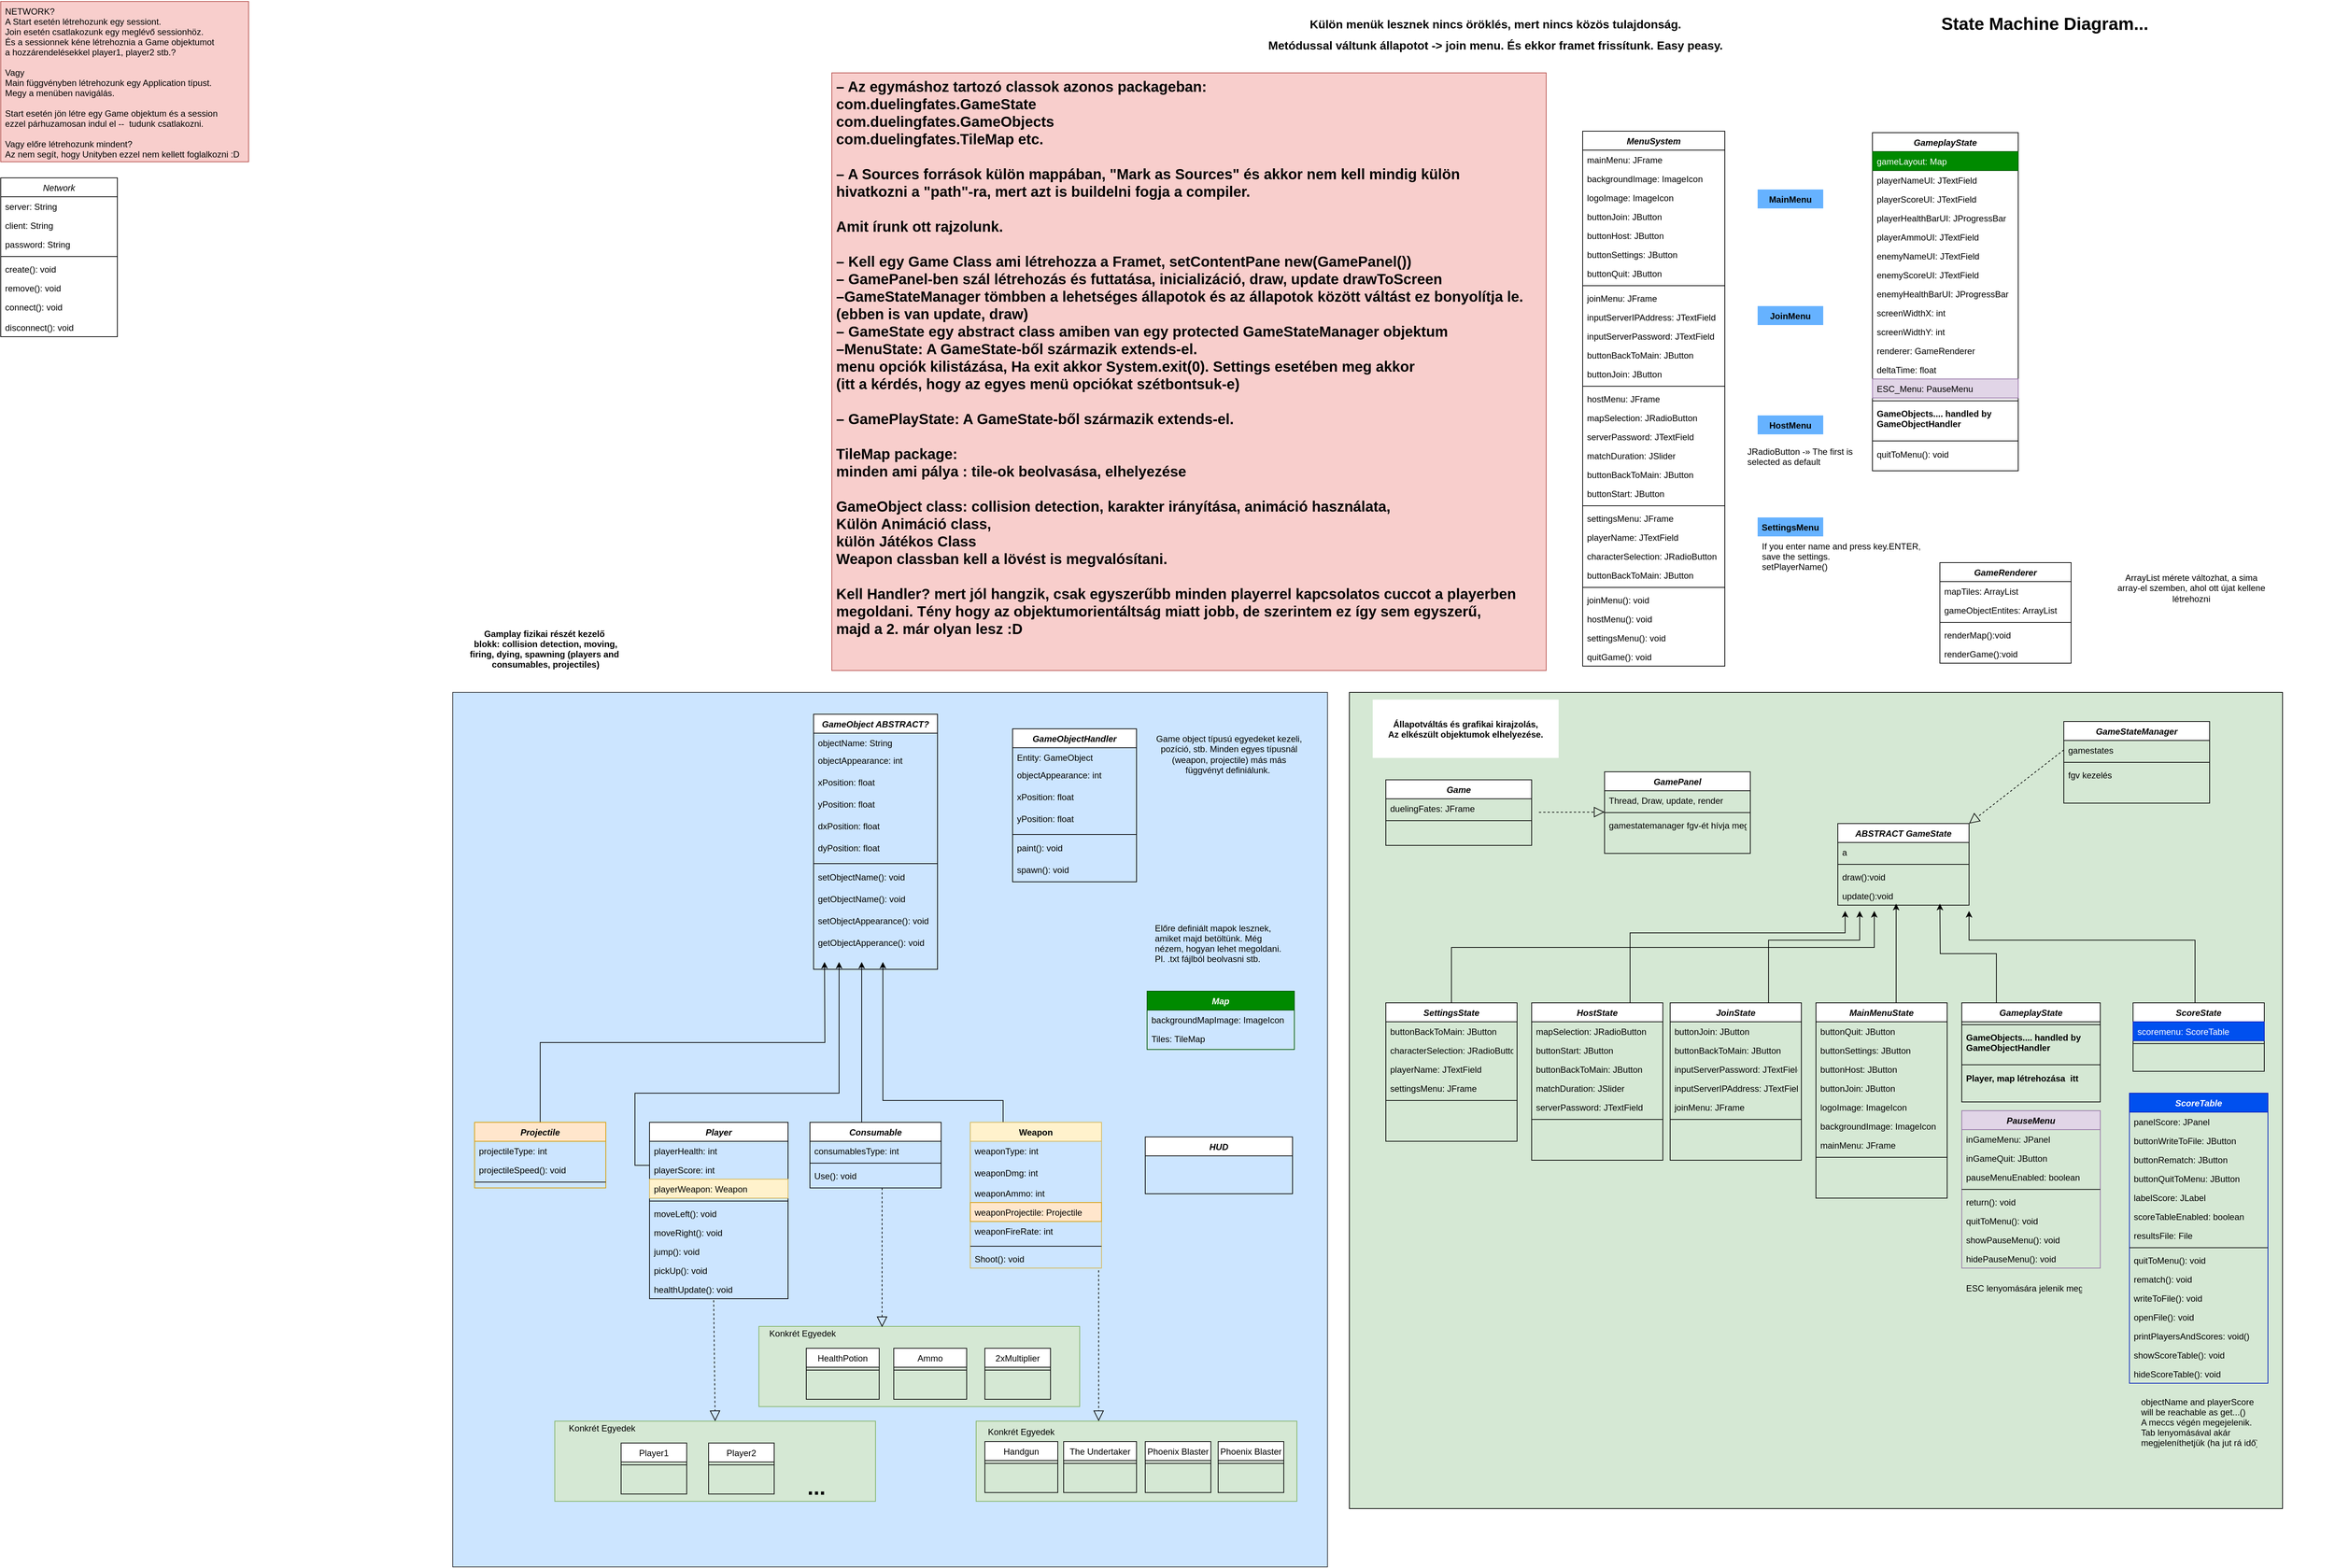 <mxfile version="14.5.7" type="github">
  <diagram id="ZcS7Jbe5ZXRPlum8FtQR" name="Page-1">
    <mxGraphModel dx="5300" dy="3756" grid="1" gridSize="10" guides="1" tooltips="1" connect="1" arrows="1" fold="1" page="1" pageScale="1" pageWidth="3300" pageHeight="4681" math="0" shadow="0">
      <root>
        <mxCell id="0" />
        <mxCell id="1" parent="0" />
        <mxCell id="G9mwLR_gxz6Jy6iitqx3-1" value="" style="rounded=0;whiteSpace=wrap;html=1;fillColor=#d5e8d4;allowArrows=0;connectable=0;editable=0;" vertex="1" parent="1">
          <mxGeometry x="1910" y="970" width="1280" height="1120" as="geometry" />
        </mxCell>
        <mxCell id="G9mwLR_gxz6Jy6iitqx3-2" value="Állapotváltás és grafikai kirajzolás, &#xa;Az elkészült objektumok elhelyezése." style="text;align=center;fontStyle=1;verticalAlign=middle;spacingLeft=3;spacingRight=3;rotatable=0;points=[[0,0.5],[1,0.5]];portConstraint=eastwest;fillColor=#ffffff;" vertex="1" parent="1">
          <mxGeometry x="1942" y="980" width="255" height="80" as="geometry" />
        </mxCell>
        <mxCell id="G9mwLR_gxz6Jy6iitqx3-3" value="" style="rounded=0;whiteSpace=wrap;html=1;fillColor=#cce5ff;strokeColor=#36393d;connectable=0;" vertex="1" parent="1">
          <mxGeometry x="680" y="970" width="1200" height="1200" as="geometry" />
        </mxCell>
        <mxCell id="G9mwLR_gxz6Jy6iitqx3-4" value="Network" style="swimlane;fontStyle=2;align=center;verticalAlign=top;childLayout=stackLayout;horizontal=1;startSize=26;horizontalStack=0;resizeParent=1;resizeLast=0;collapsible=1;marginBottom=0;rounded=0;shadow=0;strokeWidth=1;" vertex="1" parent="1">
          <mxGeometry x="60" y="264" width="160" height="218" as="geometry">
            <mxRectangle x="230" y="140" width="160" height="26" as="alternateBounds" />
          </mxGeometry>
        </mxCell>
        <mxCell id="G9mwLR_gxz6Jy6iitqx3-5" value="server: String" style="text;align=left;verticalAlign=top;spacingLeft=4;spacingRight=4;overflow=hidden;rotatable=0;points=[[0,0.5],[1,0.5]];portConstraint=eastwest;" vertex="1" parent="G9mwLR_gxz6Jy6iitqx3-4">
          <mxGeometry y="26" width="160" height="26" as="geometry" />
        </mxCell>
        <mxCell id="G9mwLR_gxz6Jy6iitqx3-6" value="client: String" style="text;align=left;verticalAlign=top;spacingLeft=4;spacingRight=4;overflow=hidden;rotatable=0;points=[[0,0.5],[1,0.5]];portConstraint=eastwest;rounded=0;shadow=0;html=0;" vertex="1" parent="G9mwLR_gxz6Jy6iitqx3-4">
          <mxGeometry y="52" width="160" height="26" as="geometry" />
        </mxCell>
        <mxCell id="G9mwLR_gxz6Jy6iitqx3-7" value="password: String" style="text;align=left;verticalAlign=top;spacingLeft=4;spacingRight=4;overflow=hidden;rotatable=0;points=[[0,0.5],[1,0.5]];portConstraint=eastwest;rounded=0;shadow=0;html=0;" vertex="1" parent="G9mwLR_gxz6Jy6iitqx3-4">
          <mxGeometry y="78" width="160" height="26" as="geometry" />
        </mxCell>
        <mxCell id="G9mwLR_gxz6Jy6iitqx3-8" value="" style="line;html=1;strokeWidth=1;align=left;verticalAlign=middle;spacingTop=-1;spacingLeft=3;spacingRight=3;rotatable=0;labelPosition=right;points=[];portConstraint=eastwest;" vertex="1" parent="G9mwLR_gxz6Jy6iitqx3-4">
          <mxGeometry y="104" width="160" height="8" as="geometry" />
        </mxCell>
        <mxCell id="G9mwLR_gxz6Jy6iitqx3-9" value="create(): void" style="text;align=left;verticalAlign=top;spacingLeft=4;spacingRight=4;overflow=hidden;rotatable=0;points=[[0,0.5],[1,0.5]];portConstraint=eastwest;" vertex="1" parent="G9mwLR_gxz6Jy6iitqx3-4">
          <mxGeometry y="112" width="160" height="26" as="geometry" />
        </mxCell>
        <mxCell id="G9mwLR_gxz6Jy6iitqx3-10" value="remove(): void" style="text;align=left;verticalAlign=top;spacingLeft=4;spacingRight=4;overflow=hidden;rotatable=0;points=[[0,0.5],[1,0.5]];portConstraint=eastwest;" vertex="1" parent="G9mwLR_gxz6Jy6iitqx3-4">
          <mxGeometry y="138" width="160" height="26" as="geometry" />
        </mxCell>
        <mxCell id="G9mwLR_gxz6Jy6iitqx3-11" value="connect(): void" style="text;align=left;verticalAlign=top;spacingLeft=4;spacingRight=4;overflow=hidden;rotatable=0;points=[[0,0.5],[1,0.5]];portConstraint=eastwest;" vertex="1" parent="G9mwLR_gxz6Jy6iitqx3-4">
          <mxGeometry y="164" width="160" height="28" as="geometry" />
        </mxCell>
        <mxCell id="G9mwLR_gxz6Jy6iitqx3-12" value="disconnect(): void" style="text;align=left;verticalAlign=top;spacingLeft=4;spacingRight=4;overflow=hidden;rotatable=0;points=[[0,0.5],[1,0.5]];portConstraint=eastwest;" vertex="1" parent="G9mwLR_gxz6Jy6iitqx3-4">
          <mxGeometry y="192" width="160" height="26" as="geometry" />
        </mxCell>
        <mxCell id="G9mwLR_gxz6Jy6iitqx3-13" value="" style="rounded=0;whiteSpace=wrap;html=1;fillColor=#d5e8d4;strokeColor=#82b366;" vertex="1" parent="1">
          <mxGeometry x="820" y="1970" width="440" height="110" as="geometry" />
        </mxCell>
        <mxCell id="G9mwLR_gxz6Jy6iitqx3-14" value="Konkrét Egyedek" style="text;html=1;strokeColor=none;fillColor=none;align=center;verticalAlign=middle;whiteSpace=wrap;rounded=0;" vertex="1" parent="1">
          <mxGeometry x="815" y="1970" width="140" height="20" as="geometry" />
        </mxCell>
        <mxCell id="G9mwLR_gxz6Jy6iitqx3-15" value="" style="rounded=0;whiteSpace=wrap;html=1;fillColor=#d5e8d4;strokeColor=#82b366;" vertex="1" parent="1">
          <mxGeometry x="1100" y="1840" width="440" height="110" as="geometry" />
        </mxCell>
        <mxCell id="G9mwLR_gxz6Jy6iitqx3-16" value="Konkrét Egyedek" style="text;html=1;strokeColor=none;fillColor=none;align=center;verticalAlign=middle;whiteSpace=wrap;rounded=0;" vertex="1" parent="1">
          <mxGeometry x="1090" y="1840" width="140" height="20" as="geometry" />
        </mxCell>
        <mxCell id="G9mwLR_gxz6Jy6iitqx3-17" value="" style="rounded=0;whiteSpace=wrap;html=1;fillColor=#d5e8d4;strokeColor=#82b366;" vertex="1" parent="1">
          <mxGeometry x="1398" y="1970" width="440" height="110" as="geometry" />
        </mxCell>
        <mxCell id="G9mwLR_gxz6Jy6iitqx3-18" value="MenuSystem" style="swimlane;fontStyle=3;align=center;verticalAlign=top;childLayout=stackLayout;horizontal=1;startSize=26;horizontalStack=0;resizeParent=1;resizeLast=0;collapsible=1;marginBottom=0;rounded=0;shadow=0;strokeWidth=1;" vertex="1" parent="1">
          <mxGeometry x="2230" y="200" width="195" height="734" as="geometry">
            <mxRectangle x="230" y="140" width="160" height="26" as="alternateBounds" />
          </mxGeometry>
        </mxCell>
        <mxCell id="G9mwLR_gxz6Jy6iitqx3-19" value="mainMenu: JFrame" style="text;align=left;verticalAlign=top;spacingLeft=4;spacingRight=4;overflow=hidden;rotatable=0;points=[[0,0.5],[1,0.5]];portConstraint=eastwest;" vertex="1" parent="G9mwLR_gxz6Jy6iitqx3-18">
          <mxGeometry y="26" width="195" height="26" as="geometry" />
        </mxCell>
        <mxCell id="G9mwLR_gxz6Jy6iitqx3-20" value="backgroundImage: ImageIcon" style="text;align=left;verticalAlign=top;spacingLeft=4;spacingRight=4;overflow=hidden;rotatable=0;points=[[0,0.5],[1,0.5]];portConstraint=eastwest;" vertex="1" parent="G9mwLR_gxz6Jy6iitqx3-18">
          <mxGeometry y="52" width="195" height="26" as="geometry" />
        </mxCell>
        <mxCell id="G9mwLR_gxz6Jy6iitqx3-21" value="logoImage: ImageIcon" style="text;align=left;verticalAlign=top;spacingLeft=4;spacingRight=4;overflow=hidden;rotatable=0;points=[[0,0.5],[1,0.5]];portConstraint=eastwest;" vertex="1" parent="G9mwLR_gxz6Jy6iitqx3-18">
          <mxGeometry y="78" width="195" height="26" as="geometry" />
        </mxCell>
        <mxCell id="G9mwLR_gxz6Jy6iitqx3-22" value="buttonJoin: JButton" style="text;align=left;verticalAlign=top;spacingLeft=4;spacingRight=4;overflow=hidden;rotatable=0;points=[[0,0.5],[1,0.5]];portConstraint=eastwest;" vertex="1" parent="G9mwLR_gxz6Jy6iitqx3-18">
          <mxGeometry y="104" width="195" height="26" as="geometry" />
        </mxCell>
        <mxCell id="G9mwLR_gxz6Jy6iitqx3-23" value="buttonHost: JButton" style="text;align=left;verticalAlign=top;spacingLeft=4;spacingRight=4;overflow=hidden;rotatable=0;points=[[0,0.5],[1,0.5]];portConstraint=eastwest;" vertex="1" parent="G9mwLR_gxz6Jy6iitqx3-18">
          <mxGeometry y="130" width="195" height="26" as="geometry" />
        </mxCell>
        <mxCell id="G9mwLR_gxz6Jy6iitqx3-24" value="buttonSettings: JButton" style="text;align=left;verticalAlign=top;spacingLeft=4;spacingRight=4;overflow=hidden;rotatable=0;points=[[0,0.5],[1,0.5]];portConstraint=eastwest;" vertex="1" parent="G9mwLR_gxz6Jy6iitqx3-18">
          <mxGeometry y="156" width="195" height="26" as="geometry" />
        </mxCell>
        <mxCell id="G9mwLR_gxz6Jy6iitqx3-25" value="buttonQuit: JButton" style="text;align=left;verticalAlign=top;spacingLeft=4;spacingRight=4;overflow=hidden;rotatable=0;points=[[0,0.5],[1,0.5]];portConstraint=eastwest;" vertex="1" parent="G9mwLR_gxz6Jy6iitqx3-18">
          <mxGeometry y="182" width="195" height="26" as="geometry" />
        </mxCell>
        <mxCell id="G9mwLR_gxz6Jy6iitqx3-26" value="" style="line;html=1;strokeWidth=1;align=left;verticalAlign=middle;spacingTop=-1;spacingLeft=3;spacingRight=3;rotatable=0;labelPosition=right;points=[];portConstraint=eastwest;" vertex="1" parent="G9mwLR_gxz6Jy6iitqx3-18">
          <mxGeometry y="208" width="195" height="8" as="geometry" />
        </mxCell>
        <mxCell id="G9mwLR_gxz6Jy6iitqx3-27" value="joinMenu: JFrame" style="text;align=left;verticalAlign=top;spacingLeft=4;spacingRight=4;overflow=hidden;rotatable=0;points=[[0,0.5],[1,0.5]];portConstraint=eastwest;" vertex="1" parent="G9mwLR_gxz6Jy6iitqx3-18">
          <mxGeometry y="216" width="195" height="26" as="geometry" />
        </mxCell>
        <mxCell id="G9mwLR_gxz6Jy6iitqx3-28" value="inputServerIPAddress: JTextField" style="text;align=left;verticalAlign=top;spacingLeft=4;spacingRight=4;overflow=hidden;rotatable=0;points=[[0,0.5],[1,0.5]];portConstraint=eastwest;" vertex="1" parent="G9mwLR_gxz6Jy6iitqx3-18">
          <mxGeometry y="242" width="195" height="26" as="geometry" />
        </mxCell>
        <mxCell id="G9mwLR_gxz6Jy6iitqx3-29" value="inputServerPassword: JTextField" style="text;align=left;verticalAlign=top;spacingLeft=4;spacingRight=4;overflow=hidden;rotatable=0;points=[[0,0.5],[1,0.5]];portConstraint=eastwest;" vertex="1" parent="G9mwLR_gxz6Jy6iitqx3-18">
          <mxGeometry y="268" width="195" height="26" as="geometry" />
        </mxCell>
        <mxCell id="G9mwLR_gxz6Jy6iitqx3-30" value="buttonBackToMain: JButton" style="text;align=left;verticalAlign=top;spacingLeft=4;spacingRight=4;overflow=hidden;rotatable=0;points=[[0,0.5],[1,0.5]];portConstraint=eastwest;" vertex="1" parent="G9mwLR_gxz6Jy6iitqx3-18">
          <mxGeometry y="294" width="195" height="26" as="geometry" />
        </mxCell>
        <mxCell id="G9mwLR_gxz6Jy6iitqx3-31" value="buttonJoin: JButton" style="text;align=left;verticalAlign=top;spacingLeft=4;spacingRight=4;overflow=hidden;rotatable=0;points=[[0,0.5],[1,0.5]];portConstraint=eastwest;" vertex="1" parent="G9mwLR_gxz6Jy6iitqx3-18">
          <mxGeometry y="320" width="195" height="26" as="geometry" />
        </mxCell>
        <mxCell id="G9mwLR_gxz6Jy6iitqx3-32" value="" style="line;html=1;strokeWidth=1;align=left;verticalAlign=middle;spacingTop=-1;spacingLeft=3;spacingRight=3;rotatable=0;labelPosition=right;points=[];portConstraint=eastwest;" vertex="1" parent="G9mwLR_gxz6Jy6iitqx3-18">
          <mxGeometry y="346" width="195" height="8" as="geometry" />
        </mxCell>
        <mxCell id="G9mwLR_gxz6Jy6iitqx3-33" value="hostMenu: JFrame" style="text;align=left;verticalAlign=top;spacingLeft=4;spacingRight=4;overflow=hidden;rotatable=0;points=[[0,0.5],[1,0.5]];portConstraint=eastwest;" vertex="1" parent="G9mwLR_gxz6Jy6iitqx3-18">
          <mxGeometry y="354" width="195" height="26" as="geometry" />
        </mxCell>
        <mxCell id="G9mwLR_gxz6Jy6iitqx3-34" value="mapSelection: JRadioButton" style="text;align=left;verticalAlign=top;spacingLeft=4;spacingRight=4;overflow=hidden;rotatable=0;points=[[0,0.5],[1,0.5]];portConstraint=eastwest;" vertex="1" parent="G9mwLR_gxz6Jy6iitqx3-18">
          <mxGeometry y="380" width="195" height="26" as="geometry" />
        </mxCell>
        <mxCell id="G9mwLR_gxz6Jy6iitqx3-35" value="serverPassword: JTextField" style="text;align=left;verticalAlign=top;spacingLeft=4;spacingRight=4;overflow=hidden;rotatable=0;points=[[0,0.5],[1,0.5]];portConstraint=eastwest;" vertex="1" parent="G9mwLR_gxz6Jy6iitqx3-18">
          <mxGeometry y="406" width="195" height="26" as="geometry" />
        </mxCell>
        <mxCell id="G9mwLR_gxz6Jy6iitqx3-36" value="matchDuration: JSlider" style="text;align=left;verticalAlign=top;spacingLeft=4;spacingRight=4;overflow=hidden;rotatable=0;points=[[0,0.5],[1,0.5]];portConstraint=eastwest;" vertex="1" parent="G9mwLR_gxz6Jy6iitqx3-18">
          <mxGeometry y="432" width="195" height="26" as="geometry" />
        </mxCell>
        <mxCell id="G9mwLR_gxz6Jy6iitqx3-37" value="buttonBackToMain: JButton" style="text;align=left;verticalAlign=top;spacingLeft=4;spacingRight=4;overflow=hidden;rotatable=0;points=[[0,0.5],[1,0.5]];portConstraint=eastwest;" vertex="1" parent="G9mwLR_gxz6Jy6iitqx3-18">
          <mxGeometry y="458" width="195" height="26" as="geometry" />
        </mxCell>
        <mxCell id="G9mwLR_gxz6Jy6iitqx3-38" value="buttonStart: JButton" style="text;align=left;verticalAlign=top;spacingLeft=4;spacingRight=4;overflow=hidden;rotatable=0;points=[[0,0.5],[1,0.5]];portConstraint=eastwest;" vertex="1" parent="G9mwLR_gxz6Jy6iitqx3-18">
          <mxGeometry y="484" width="195" height="26" as="geometry" />
        </mxCell>
        <mxCell id="G9mwLR_gxz6Jy6iitqx3-39" value="" style="line;html=1;strokeWidth=1;align=left;verticalAlign=middle;spacingTop=-1;spacingLeft=3;spacingRight=3;rotatable=0;labelPosition=right;points=[];portConstraint=eastwest;" vertex="1" parent="G9mwLR_gxz6Jy6iitqx3-18">
          <mxGeometry y="510" width="195" height="8" as="geometry" />
        </mxCell>
        <mxCell id="G9mwLR_gxz6Jy6iitqx3-40" value="settingsMenu: JFrame" style="text;align=left;verticalAlign=top;spacingLeft=4;spacingRight=4;overflow=hidden;rotatable=0;points=[[0,0.5],[1,0.5]];portConstraint=eastwest;" vertex="1" parent="G9mwLR_gxz6Jy6iitqx3-18">
          <mxGeometry y="518" width="195" height="26" as="geometry" />
        </mxCell>
        <mxCell id="G9mwLR_gxz6Jy6iitqx3-41" value="playerName: JTextField" style="text;align=left;verticalAlign=top;spacingLeft=4;spacingRight=4;overflow=hidden;rotatable=0;points=[[0,0.5],[1,0.5]];portConstraint=eastwest;" vertex="1" parent="G9mwLR_gxz6Jy6iitqx3-18">
          <mxGeometry y="544" width="195" height="26" as="geometry" />
        </mxCell>
        <mxCell id="G9mwLR_gxz6Jy6iitqx3-42" value="characterSelection: JRadioButton" style="text;align=left;verticalAlign=top;spacingLeft=4;spacingRight=4;overflow=hidden;rotatable=0;points=[[0,0.5],[1,0.5]];portConstraint=eastwest;" vertex="1" parent="G9mwLR_gxz6Jy6iitqx3-18">
          <mxGeometry y="570" width="195" height="26" as="geometry" />
        </mxCell>
        <mxCell id="G9mwLR_gxz6Jy6iitqx3-43" value="buttonBackToMain: JButton" style="text;align=left;verticalAlign=top;spacingLeft=4;spacingRight=4;overflow=hidden;rotatable=0;points=[[0,0.5],[1,0.5]];portConstraint=eastwest;" vertex="1" parent="G9mwLR_gxz6Jy6iitqx3-18">
          <mxGeometry y="596" width="195" height="26" as="geometry" />
        </mxCell>
        <mxCell id="G9mwLR_gxz6Jy6iitqx3-44" value="" style="line;html=1;strokeWidth=1;align=left;verticalAlign=middle;spacingTop=-1;spacingLeft=3;spacingRight=3;rotatable=0;labelPosition=right;points=[];portConstraint=eastwest;" vertex="1" parent="G9mwLR_gxz6Jy6iitqx3-18">
          <mxGeometry y="622" width="195" height="8" as="geometry" />
        </mxCell>
        <mxCell id="G9mwLR_gxz6Jy6iitqx3-45" value="joinMenu(): void" style="text;align=left;verticalAlign=top;spacingLeft=4;spacingRight=4;overflow=hidden;rotatable=0;points=[[0,0.5],[1,0.5]];portConstraint=eastwest;" vertex="1" parent="G9mwLR_gxz6Jy6iitqx3-18">
          <mxGeometry y="630" width="195" height="26" as="geometry" />
        </mxCell>
        <mxCell id="G9mwLR_gxz6Jy6iitqx3-46" value="hostMenu(): void" style="text;align=left;verticalAlign=top;spacingLeft=4;spacingRight=4;overflow=hidden;rotatable=0;points=[[0,0.5],[1,0.5]];portConstraint=eastwest;" vertex="1" parent="G9mwLR_gxz6Jy6iitqx3-18">
          <mxGeometry y="656" width="195" height="26" as="geometry" />
        </mxCell>
        <mxCell id="G9mwLR_gxz6Jy6iitqx3-47" value="settingsMenu(): void" style="text;align=left;verticalAlign=top;spacingLeft=4;spacingRight=4;overflow=hidden;rotatable=0;points=[[0,0.5],[1,0.5]];portConstraint=eastwest;" vertex="1" parent="G9mwLR_gxz6Jy6iitqx3-18">
          <mxGeometry y="682" width="195" height="26" as="geometry" />
        </mxCell>
        <mxCell id="G9mwLR_gxz6Jy6iitqx3-48" value="quitGame(): void" style="text;align=left;verticalAlign=top;spacingLeft=4;spacingRight=4;overflow=hidden;rotatable=0;points=[[0,0.5],[1,0.5]];portConstraint=eastwest;" vertex="1" parent="G9mwLR_gxz6Jy6iitqx3-18">
          <mxGeometry y="708" width="195" height="26" as="geometry" />
        </mxCell>
        <mxCell id="G9mwLR_gxz6Jy6iitqx3-49" value="JoinMenu" style="swimlane;fontStyle=1;align=center;verticalAlign=top;childLayout=stackLayout;horizontal=1;startSize=26;horizontalStack=0;resizeParent=1;resizeParentMax=0;resizeLast=0;collapsible=1;marginBottom=0;strokeColor=none;fillColor=#66B2FF;" vertex="1" collapsed="1" parent="1">
          <mxGeometry x="2470" y="440" width="90" height="26" as="geometry">
            <mxRectangle x="1020" y="368" width="190" height="34" as="alternateBounds" />
          </mxGeometry>
        </mxCell>
        <mxCell id="G9mwLR_gxz6Jy6iitqx3-50" value="HostMenu" style="swimlane;fontStyle=1;align=center;verticalAlign=top;childLayout=stackLayout;horizontal=1;startSize=26;horizontalStack=0;resizeParent=1;resizeParentMax=0;resizeLast=0;collapsible=1;marginBottom=0;strokeColor=none;fillColor=#66B2FF;" vertex="1" collapsed="1" parent="1">
          <mxGeometry x="2470" y="590" width="90" height="26" as="geometry">
            <mxRectangle x="1020" y="520" width="190" height="34" as="alternateBounds" />
          </mxGeometry>
        </mxCell>
        <mxCell id="G9mwLR_gxz6Jy6iitqx3-51" value="SettingsMenu" style="swimlane;fontStyle=1;align=center;verticalAlign=top;childLayout=stackLayout;horizontal=1;startSize=26;horizontalStack=0;resizeParent=1;resizeParentMax=0;resizeLast=0;collapsible=1;marginBottom=0;strokeColor=none;fillColor=#66B2FF;" vertex="1" collapsed="1" parent="1">
          <mxGeometry x="2470" y="730" width="90" height="26" as="geometry">
            <mxRectangle x="1020" y="660" width="190" height="34" as="alternateBounds" />
          </mxGeometry>
        </mxCell>
        <mxCell id="G9mwLR_gxz6Jy6iitqx3-52" value="If you enter name and press key.ENTER,&#xa;save the settings.&#xa;setPlayerName()" style="text;strokeColor=none;fillColor=none;align=left;verticalAlign=top;spacingLeft=4;spacingRight=4;overflow=hidden;rotatable=0;points=[[0,0.5],[1,0.5]];portConstraint=eastwest;" vertex="1" parent="1">
          <mxGeometry x="2470" y="756" width="227.5" height="64" as="geometry" />
        </mxCell>
        <mxCell id="G9mwLR_gxz6Jy6iitqx3-53" value="JRadioButton -» The first is &#xa;selected as default&#xa;&#xa;" style="text;strokeColor=none;fillColor=none;align=left;verticalAlign=top;spacingLeft=4;spacingRight=4;overflow=hidden;rotatable=0;points=[[0,0.5],[1,0.5]];portConstraint=eastwest;" vertex="1" parent="1">
          <mxGeometry x="2450" y="626" width="157.5" height="40" as="geometry" />
        </mxCell>
        <mxCell id="G9mwLR_gxz6Jy6iitqx3-54" value="ScoreTable" style="swimlane;fontStyle=3;align=center;verticalAlign=top;childLayout=stackLayout;horizontal=1;startSize=26;horizontalStack=0;resizeParent=1;resizeLast=0;collapsible=1;marginBottom=0;rounded=0;shadow=0;strokeWidth=1;fillColor=#0050ef;strokeColor=#001DBC;fontColor=#ffffff;" vertex="1" parent="1">
          <mxGeometry x="2980" y="1520" width="190" height="398" as="geometry">
            <mxRectangle x="230" y="140" width="160" height="26" as="alternateBounds" />
          </mxGeometry>
        </mxCell>
        <mxCell id="G9mwLR_gxz6Jy6iitqx3-55" value="panelScore: JPanel" style="text;align=left;verticalAlign=top;spacingLeft=4;spacingRight=4;overflow=hidden;rotatable=0;points=[[0,0.5],[1,0.5]];portConstraint=eastwest;" vertex="1" parent="G9mwLR_gxz6Jy6iitqx3-54">
          <mxGeometry y="26" width="190" height="26" as="geometry" />
        </mxCell>
        <mxCell id="G9mwLR_gxz6Jy6iitqx3-56" value="buttonWriteToFile: JButton" style="text;align=left;verticalAlign=top;spacingLeft=4;spacingRight=4;overflow=hidden;rotatable=0;points=[[0,0.5],[1,0.5]];portConstraint=eastwest;" vertex="1" parent="G9mwLR_gxz6Jy6iitqx3-54">
          <mxGeometry y="52" width="190" height="26" as="geometry" />
        </mxCell>
        <mxCell id="G9mwLR_gxz6Jy6iitqx3-57" value="buttonRematch: JButton" style="text;align=left;verticalAlign=top;spacingLeft=4;spacingRight=4;overflow=hidden;rotatable=0;points=[[0,0.5],[1,0.5]];portConstraint=eastwest;" vertex="1" parent="G9mwLR_gxz6Jy6iitqx3-54">
          <mxGeometry y="78" width="190" height="26" as="geometry" />
        </mxCell>
        <mxCell id="G9mwLR_gxz6Jy6iitqx3-58" value="buttonQuitToMenu: JButton" style="text;align=left;verticalAlign=top;spacingLeft=4;spacingRight=4;overflow=hidden;rotatable=0;points=[[0,0.5],[1,0.5]];portConstraint=eastwest;" vertex="1" parent="G9mwLR_gxz6Jy6iitqx3-54">
          <mxGeometry y="104" width="190" height="26" as="geometry" />
        </mxCell>
        <mxCell id="G9mwLR_gxz6Jy6iitqx3-59" value="labelScore: JLabel" style="text;align=left;verticalAlign=top;spacingLeft=4;spacingRight=4;overflow=hidden;rotatable=0;points=[[0,0.5],[1,0.5]];portConstraint=eastwest;" vertex="1" parent="G9mwLR_gxz6Jy6iitqx3-54">
          <mxGeometry y="130" width="190" height="26" as="geometry" />
        </mxCell>
        <mxCell id="G9mwLR_gxz6Jy6iitqx3-60" value="scoreTableEnabled: boolean" style="text;align=left;verticalAlign=top;spacingLeft=4;spacingRight=4;overflow=hidden;rotatable=0;points=[[0,0.5],[1,0.5]];portConstraint=eastwest;" vertex="1" parent="G9mwLR_gxz6Jy6iitqx3-54">
          <mxGeometry y="156" width="190" height="26" as="geometry" />
        </mxCell>
        <mxCell id="G9mwLR_gxz6Jy6iitqx3-61" value="resultsFile: File" style="text;align=left;verticalAlign=top;spacingLeft=4;spacingRight=4;overflow=hidden;rotatable=0;points=[[0,0.5],[1,0.5]];portConstraint=eastwest;" vertex="1" parent="G9mwLR_gxz6Jy6iitqx3-54">
          <mxGeometry y="182" width="190" height="26" as="geometry" />
        </mxCell>
        <mxCell id="G9mwLR_gxz6Jy6iitqx3-62" value="" style="line;html=1;strokeWidth=1;align=left;verticalAlign=middle;spacingTop=-1;spacingLeft=3;spacingRight=3;rotatable=0;labelPosition=right;points=[];portConstraint=eastwest;" vertex="1" parent="G9mwLR_gxz6Jy6iitqx3-54">
          <mxGeometry y="208" width="190" height="8" as="geometry" />
        </mxCell>
        <mxCell id="G9mwLR_gxz6Jy6iitqx3-63" value="quitToMenu(): void" style="text;align=left;verticalAlign=top;spacingLeft=4;spacingRight=4;overflow=hidden;rotatable=0;points=[[0,0.5],[1,0.5]];portConstraint=eastwest;rounded=0;shadow=0;html=0;" vertex="1" parent="G9mwLR_gxz6Jy6iitqx3-54">
          <mxGeometry y="216" width="190" height="26" as="geometry" />
        </mxCell>
        <mxCell id="G9mwLR_gxz6Jy6iitqx3-64" value="rematch(): void" style="text;align=left;verticalAlign=top;spacingLeft=4;spacingRight=4;overflow=hidden;rotatable=0;points=[[0,0.5],[1,0.5]];portConstraint=eastwest;rounded=0;shadow=0;html=0;" vertex="1" parent="G9mwLR_gxz6Jy6iitqx3-54">
          <mxGeometry y="242" width="190" height="26" as="geometry" />
        </mxCell>
        <mxCell id="G9mwLR_gxz6Jy6iitqx3-65" value="writeToFile(): void" style="text;align=left;verticalAlign=top;spacingLeft=4;spacingRight=4;overflow=hidden;rotatable=0;points=[[0,0.5],[1,0.5]];portConstraint=eastwest;" vertex="1" parent="G9mwLR_gxz6Jy6iitqx3-54">
          <mxGeometry y="268" width="190" height="26" as="geometry" />
        </mxCell>
        <mxCell id="G9mwLR_gxz6Jy6iitqx3-66" value="openFile(): void" style="text;align=left;verticalAlign=top;spacingLeft=4;spacingRight=4;overflow=hidden;rotatable=0;points=[[0,0.5],[1,0.5]];portConstraint=eastwest;" vertex="1" parent="G9mwLR_gxz6Jy6iitqx3-54">
          <mxGeometry y="294" width="190" height="26" as="geometry" />
        </mxCell>
        <mxCell id="G9mwLR_gxz6Jy6iitqx3-67" value="printPlayersAndScores: void()" style="text;align=left;verticalAlign=top;spacingLeft=4;spacingRight=4;overflow=hidden;rotatable=0;points=[[0,0.5],[1,0.5]];portConstraint=eastwest;" vertex="1" parent="G9mwLR_gxz6Jy6iitqx3-54">
          <mxGeometry y="320" width="190" height="26" as="geometry" />
        </mxCell>
        <mxCell id="G9mwLR_gxz6Jy6iitqx3-68" value="showScoreTable(): void" style="text;align=left;verticalAlign=top;spacingLeft=4;spacingRight=4;overflow=hidden;rotatable=0;points=[[0,0.5],[1,0.5]];portConstraint=eastwest;" vertex="1" parent="G9mwLR_gxz6Jy6iitqx3-54">
          <mxGeometry y="346" width="190" height="26" as="geometry" />
        </mxCell>
        <mxCell id="G9mwLR_gxz6Jy6iitqx3-69" value="hideScoreTable(): void" style="text;align=left;verticalAlign=top;spacingLeft=4;spacingRight=4;overflow=hidden;rotatable=0;points=[[0,0.5],[1,0.5]];portConstraint=eastwest;" vertex="1" parent="G9mwLR_gxz6Jy6iitqx3-54">
          <mxGeometry y="372" width="190" height="26" as="geometry" />
        </mxCell>
        <mxCell id="G9mwLR_gxz6Jy6iitqx3-70" value="objectName and playerScore &#xa;will be reachable as get...()&#xa;A meccs végén megejelenik.&#xa;Tab lenyomásával akár &#xa;megjeleníthetjük (ha jut rá idő)" style="text;strokeColor=none;fillColor=none;align=left;verticalAlign=top;spacingLeft=4;spacingRight=4;overflow=hidden;rotatable=0;points=[[0,0.5],[1,0.5]];portConstraint=eastwest;" vertex="1" parent="1">
          <mxGeometry x="2990" y="1930" width="170" height="90" as="geometry" />
        </mxCell>
        <mxCell id="G9mwLR_gxz6Jy6iitqx3-71" value="Player" style="swimlane;fontStyle=3;align=center;verticalAlign=top;childLayout=stackLayout;horizontal=1;startSize=26;horizontalStack=0;resizeParent=1;resizeLast=0;collapsible=1;marginBottom=0;rounded=0;shadow=0;strokeWidth=1;" vertex="1" parent="1">
          <mxGeometry x="950" y="1560" width="190" height="242" as="geometry">
            <mxRectangle x="230" y="140" width="160" height="26" as="alternateBounds" />
          </mxGeometry>
        </mxCell>
        <mxCell id="G9mwLR_gxz6Jy6iitqx3-72" value="playerHealth: int" style="text;align=left;verticalAlign=top;spacingLeft=4;spacingRight=4;overflow=hidden;rotatable=0;points=[[0,0.5],[1,0.5]];portConstraint=eastwest;rounded=0;shadow=0;html=0;" vertex="1" parent="G9mwLR_gxz6Jy6iitqx3-71">
          <mxGeometry y="26" width="190" height="26" as="geometry" />
        </mxCell>
        <mxCell id="G9mwLR_gxz6Jy6iitqx3-73" value="playerScore: int" style="text;align=left;verticalAlign=top;spacingLeft=4;spacingRight=4;overflow=hidden;rotatable=0;points=[[0,0.5],[1,0.5]];portConstraint=eastwest;rounded=0;shadow=0;html=0;" vertex="1" parent="G9mwLR_gxz6Jy6iitqx3-71">
          <mxGeometry y="52" width="190" height="26" as="geometry" />
        </mxCell>
        <mxCell id="G9mwLR_gxz6Jy6iitqx3-74" value="playerWeapon: Weapon" style="text;align=left;verticalAlign=top;spacingLeft=4;spacingRight=4;overflow=hidden;rotatable=0;points=[[0,0.5],[1,0.5]];portConstraint=eastwest;rounded=0;shadow=0;html=0;fillColor=#fff2cc;strokeColor=#d6b656;" vertex="1" parent="G9mwLR_gxz6Jy6iitqx3-71">
          <mxGeometry y="78" width="190" height="26" as="geometry" />
        </mxCell>
        <mxCell id="G9mwLR_gxz6Jy6iitqx3-75" value="" style="line;html=1;strokeWidth=1;align=left;verticalAlign=middle;spacingTop=-1;spacingLeft=3;spacingRight=3;rotatable=0;labelPosition=right;points=[];portConstraint=eastwest;" vertex="1" parent="G9mwLR_gxz6Jy6iitqx3-71">
          <mxGeometry y="104" width="190" height="8" as="geometry" />
        </mxCell>
        <mxCell id="G9mwLR_gxz6Jy6iitqx3-76" value="moveLeft(): void" style="text;align=left;verticalAlign=top;spacingLeft=4;spacingRight=4;overflow=hidden;rotatable=0;points=[[0,0.5],[1,0.5]];portConstraint=eastwest;" vertex="1" parent="G9mwLR_gxz6Jy6iitqx3-71">
          <mxGeometry y="112" width="190" height="26" as="geometry" />
        </mxCell>
        <mxCell id="G9mwLR_gxz6Jy6iitqx3-77" value="moveRight(): void" style="text;align=left;verticalAlign=top;spacingLeft=4;spacingRight=4;overflow=hidden;rotatable=0;points=[[0,0.5],[1,0.5]];portConstraint=eastwest;" vertex="1" parent="G9mwLR_gxz6Jy6iitqx3-71">
          <mxGeometry y="138" width="190" height="26" as="geometry" />
        </mxCell>
        <mxCell id="G9mwLR_gxz6Jy6iitqx3-78" value="jump(): void" style="text;align=left;verticalAlign=top;spacingLeft=4;spacingRight=4;overflow=hidden;rotatable=0;points=[[0,0.5],[1,0.5]];portConstraint=eastwest;" vertex="1" parent="G9mwLR_gxz6Jy6iitqx3-71">
          <mxGeometry y="164" width="190" height="26" as="geometry" />
        </mxCell>
        <mxCell id="G9mwLR_gxz6Jy6iitqx3-79" value="pickUp(): void" style="text;align=left;verticalAlign=top;spacingLeft=4;spacingRight=4;overflow=hidden;rotatable=0;points=[[0,0.5],[1,0.5]];portConstraint=eastwest;" vertex="1" parent="G9mwLR_gxz6Jy6iitqx3-71">
          <mxGeometry y="190" width="190" height="26" as="geometry" />
        </mxCell>
        <mxCell id="G9mwLR_gxz6Jy6iitqx3-80" value="healthUpdate(): void" style="text;align=left;verticalAlign=top;spacingLeft=4;spacingRight=4;overflow=hidden;rotatable=0;points=[[0,0.5],[1,0.5]];portConstraint=eastwest;" vertex="1" parent="G9mwLR_gxz6Jy6iitqx3-71">
          <mxGeometry y="216" width="190" height="26" as="geometry" />
        </mxCell>
        <mxCell id="G9mwLR_gxz6Jy6iitqx3-81" style="edgeStyle=orthogonalEdgeStyle;rounded=0;orthogonalLoop=1;jettySize=auto;html=1;exitX=0.25;exitY=0;exitDx=0;exitDy=0;entryX=0.471;entryY=1;entryDx=0;entryDy=0;entryPerimeter=0;" edge="1" parent="1" source="G9mwLR_gxz6Jy6iitqx3-82">
          <mxGeometry relative="1" as="geometry">
            <mxPoint x="1270.07" y="1340" as="targetPoint" />
            <Array as="points">
              <mxPoint x="1435" y="1530" />
              <mxPoint x="1270" y="1530" />
            </Array>
          </mxGeometry>
        </mxCell>
        <mxCell id="G9mwLR_gxz6Jy6iitqx3-82" value="Weapon" style="swimlane;fontStyle=1;align=center;verticalAlign=top;childLayout=stackLayout;horizontal=1;startSize=26;horizontalStack=0;resizeParent=1;resizeLast=0;collapsible=1;marginBottom=0;rounded=0;shadow=0;strokeWidth=1;fillColor=#fff2cc;strokeColor=#d6b656;" vertex="1" parent="1">
          <mxGeometry x="1390" y="1560" width="180" height="200" as="geometry">
            <mxRectangle x="130" y="380" width="160" height="26" as="alternateBounds" />
          </mxGeometry>
        </mxCell>
        <mxCell id="G9mwLR_gxz6Jy6iitqx3-83" value="weaponType: int" style="text;align=left;verticalAlign=top;spacingLeft=4;spacingRight=4;overflow=hidden;rotatable=0;points=[[0,0.5],[1,0.5]];portConstraint=eastwest;" vertex="1" parent="G9mwLR_gxz6Jy6iitqx3-82">
          <mxGeometry y="26" width="180" height="30" as="geometry" />
        </mxCell>
        <mxCell id="G9mwLR_gxz6Jy6iitqx3-84" value="weaponDmg: int" style="text;align=left;verticalAlign=top;spacingLeft=4;spacingRight=4;overflow=hidden;rotatable=0;points=[[0,0.5],[1,0.5]];portConstraint=eastwest;rounded=0;shadow=0;html=0;" vertex="1" parent="G9mwLR_gxz6Jy6iitqx3-82">
          <mxGeometry y="56" width="180" height="28" as="geometry" />
        </mxCell>
        <mxCell id="G9mwLR_gxz6Jy6iitqx3-85" value="weaponAmmo: int" style="text;align=left;verticalAlign=top;spacingLeft=4;spacingRight=4;overflow=hidden;rotatable=0;points=[[0,0.5],[1,0.5]];portConstraint=eastwest;" vertex="1" parent="G9mwLR_gxz6Jy6iitqx3-82">
          <mxGeometry y="84" width="180" height="26" as="geometry" />
        </mxCell>
        <mxCell id="G9mwLR_gxz6Jy6iitqx3-86" value="weaponProjectile: Projectile" style="text;align=left;verticalAlign=top;spacingLeft=4;spacingRight=4;overflow=hidden;rotatable=0;points=[[0,0.5],[1,0.5]];portConstraint=eastwest;fillColor=#ffe6cc;strokeColor=#d79b00;" vertex="1" parent="G9mwLR_gxz6Jy6iitqx3-82">
          <mxGeometry y="110" width="180" height="26" as="geometry" />
        </mxCell>
        <mxCell id="G9mwLR_gxz6Jy6iitqx3-87" value="weaponFireRate: int" style="text;strokeColor=none;fillColor=none;align=left;verticalAlign=top;spacingLeft=4;spacingRight=4;overflow=hidden;rotatable=0;points=[[0,0.5],[1,0.5]];portConstraint=eastwest;" vertex="1" parent="G9mwLR_gxz6Jy6iitqx3-82">
          <mxGeometry y="136" width="180" height="30" as="geometry" />
        </mxCell>
        <mxCell id="G9mwLR_gxz6Jy6iitqx3-88" value="" style="line;html=1;strokeWidth=1;align=left;verticalAlign=middle;spacingTop=-1;spacingLeft=3;spacingRight=3;rotatable=0;labelPosition=right;points=[];portConstraint=eastwest;" vertex="1" parent="G9mwLR_gxz6Jy6iitqx3-82">
          <mxGeometry y="166" width="180" height="8" as="geometry" />
        </mxCell>
        <mxCell id="G9mwLR_gxz6Jy6iitqx3-89" value="Shoot(): void" style="text;align=left;verticalAlign=top;spacingLeft=4;spacingRight=4;overflow=hidden;rotatable=0;points=[[0,0.5],[1,0.5]];portConstraint=eastwest;" vertex="1" parent="G9mwLR_gxz6Jy6iitqx3-82">
          <mxGeometry y="174" width="180" height="26" as="geometry" />
        </mxCell>
        <mxCell id="G9mwLR_gxz6Jy6iitqx3-90" value="Handgun" style="swimlane;fontStyle=0;align=center;verticalAlign=top;childLayout=stackLayout;horizontal=1;startSize=26;horizontalStack=0;resizeParent=1;resizeLast=0;collapsible=1;marginBottom=0;rounded=0;shadow=0;strokeWidth=1;" vertex="1" parent="1">
          <mxGeometry x="1410" y="1998" width="100" height="70" as="geometry">
            <mxRectangle x="340" y="380" width="170" height="26" as="alternateBounds" />
          </mxGeometry>
        </mxCell>
        <mxCell id="G9mwLR_gxz6Jy6iitqx3-91" value="" style="line;html=1;strokeWidth=1;align=left;verticalAlign=middle;spacingTop=-1;spacingLeft=3;spacingRight=3;rotatable=0;labelPosition=right;points=[];portConstraint=eastwest;" vertex="1" parent="G9mwLR_gxz6Jy6iitqx3-90">
          <mxGeometry y="26" width="100" height="8" as="geometry" />
        </mxCell>
        <mxCell id="G9mwLR_gxz6Jy6iitqx3-92" value="The Undertaker " style="swimlane;fontStyle=0;align=center;verticalAlign=top;childLayout=stackLayout;horizontal=1;startSize=26;horizontalStack=0;resizeParent=1;resizeLast=0;collapsible=1;marginBottom=0;rounded=0;shadow=0;strokeWidth=1;" vertex="1" parent="1">
          <mxGeometry x="1518" y="1998" width="100" height="70" as="geometry">
            <mxRectangle x="340" y="380" width="170" height="26" as="alternateBounds" />
          </mxGeometry>
        </mxCell>
        <mxCell id="G9mwLR_gxz6Jy6iitqx3-93" value="" style="line;html=1;strokeWidth=1;align=left;verticalAlign=middle;spacingTop=-1;spacingLeft=3;spacingRight=3;rotatable=0;labelPosition=right;points=[];portConstraint=eastwest;" vertex="1" parent="G9mwLR_gxz6Jy6iitqx3-92">
          <mxGeometry y="26" width="100" height="8" as="geometry" />
        </mxCell>
        <mxCell id="G9mwLR_gxz6Jy6iitqx3-94" value="Phoenix Blaster" style="swimlane;fontStyle=0;align=center;verticalAlign=top;childLayout=stackLayout;horizontal=1;startSize=26;horizontalStack=0;resizeParent=1;resizeLast=0;collapsible=1;marginBottom=0;rounded=0;shadow=0;strokeWidth=1;" vertex="1" parent="1">
          <mxGeometry x="1630" y="1998" width="90" height="70" as="geometry">
            <mxRectangle x="340" y="380" width="170" height="26" as="alternateBounds" />
          </mxGeometry>
        </mxCell>
        <mxCell id="G9mwLR_gxz6Jy6iitqx3-95" value="" style="line;html=1;strokeWidth=1;align=left;verticalAlign=middle;spacingTop=-1;spacingLeft=3;spacingRight=3;rotatable=0;labelPosition=right;points=[];portConstraint=eastwest;" vertex="1" parent="G9mwLR_gxz6Jy6iitqx3-94">
          <mxGeometry y="26" width="90" height="8" as="geometry" />
        </mxCell>
        <mxCell id="G9mwLR_gxz6Jy6iitqx3-96" style="edgeStyle=orthogonalEdgeStyle;rounded=0;orthogonalLoop=1;jettySize=auto;html=1;exitX=0.25;exitY=0;exitDx=0;exitDy=0;entryX=0.3;entryY=1;entryDx=0;entryDy=0;entryPerimeter=0;" edge="1" parent="1" source="G9mwLR_gxz6Jy6iitqx3-97">
          <mxGeometry relative="1" as="geometry">
            <mxPoint x="1241" y="1340" as="targetPoint" />
            <Array as="points">
              <mxPoint x="1241" y="1560" />
            </Array>
          </mxGeometry>
        </mxCell>
        <mxCell id="G9mwLR_gxz6Jy6iitqx3-97" value="Consumable" style="swimlane;fontStyle=3;align=center;verticalAlign=top;childLayout=stackLayout;horizontal=1;startSize=26;horizontalStack=0;resizeParent=1;resizeLast=0;collapsible=1;marginBottom=0;rounded=0;shadow=0;strokeWidth=1;" vertex="1" parent="1">
          <mxGeometry x="1170" y="1560" width="180" height="90" as="geometry">
            <mxRectangle x="230" y="140" width="160" height="26" as="alternateBounds" />
          </mxGeometry>
        </mxCell>
        <mxCell id="G9mwLR_gxz6Jy6iitqx3-98" value="consumablesType: int" style="text;align=left;verticalAlign=top;spacingLeft=4;spacingRight=4;overflow=hidden;rotatable=0;points=[[0,0.5],[1,0.5]];portConstraint=eastwest;rounded=0;shadow=0;html=0;" vertex="1" parent="G9mwLR_gxz6Jy6iitqx3-97">
          <mxGeometry y="26" width="180" height="26" as="geometry" />
        </mxCell>
        <mxCell id="G9mwLR_gxz6Jy6iitqx3-99" value="" style="line;html=1;strokeWidth=1;align=left;verticalAlign=middle;spacingTop=-1;spacingLeft=3;spacingRight=3;rotatable=0;labelPosition=right;points=[];portConstraint=eastwest;" vertex="1" parent="G9mwLR_gxz6Jy6iitqx3-97">
          <mxGeometry y="52" width="180" height="8" as="geometry" />
        </mxCell>
        <mxCell id="G9mwLR_gxz6Jy6iitqx3-100" value="Use(): void" style="text;align=left;verticalAlign=top;spacingLeft=4;spacingRight=4;overflow=hidden;rotatable=0;points=[[0,0.5],[1,0.5]];portConstraint=eastwest;" vertex="1" parent="G9mwLR_gxz6Jy6iitqx3-97">
          <mxGeometry y="60" width="180" height="26" as="geometry" />
        </mxCell>
        <mxCell id="G9mwLR_gxz6Jy6iitqx3-101" value="HealthPotion" style="swimlane;fontStyle=0;align=center;verticalAlign=top;childLayout=stackLayout;horizontal=1;startSize=26;horizontalStack=0;resizeParent=1;resizeLast=0;collapsible=1;marginBottom=0;rounded=0;shadow=0;strokeWidth=1;" vertex="1" parent="1">
          <mxGeometry x="1165" y="1870" width="100" height="70" as="geometry">
            <mxRectangle x="340" y="380" width="170" height="26" as="alternateBounds" />
          </mxGeometry>
        </mxCell>
        <mxCell id="G9mwLR_gxz6Jy6iitqx3-102" value="" style="line;html=1;strokeWidth=1;align=left;verticalAlign=middle;spacingTop=-1;spacingLeft=3;spacingRight=3;rotatable=0;labelPosition=right;points=[];portConstraint=eastwest;" vertex="1" parent="G9mwLR_gxz6Jy6iitqx3-101">
          <mxGeometry y="26" width="100" height="8" as="geometry" />
        </mxCell>
        <mxCell id="G9mwLR_gxz6Jy6iitqx3-103" value="Ammo" style="swimlane;fontStyle=0;align=center;verticalAlign=top;childLayout=stackLayout;horizontal=1;startSize=26;horizontalStack=0;resizeParent=1;resizeLast=0;collapsible=1;marginBottom=0;rounded=0;shadow=0;strokeWidth=1;" vertex="1" parent="1">
          <mxGeometry x="1285" y="1870" width="100" height="70" as="geometry">
            <mxRectangle x="340" y="380" width="170" height="26" as="alternateBounds" />
          </mxGeometry>
        </mxCell>
        <mxCell id="G9mwLR_gxz6Jy6iitqx3-104" value="" style="line;html=1;strokeWidth=1;align=left;verticalAlign=middle;spacingTop=-1;spacingLeft=3;spacingRight=3;rotatable=0;labelPosition=right;points=[];portConstraint=eastwest;" vertex="1" parent="G9mwLR_gxz6Jy6iitqx3-103">
          <mxGeometry y="26" width="100" height="8" as="geometry" />
        </mxCell>
        <mxCell id="G9mwLR_gxz6Jy6iitqx3-105" value="2xMultiplier" style="swimlane;fontStyle=0;align=center;verticalAlign=top;childLayout=stackLayout;horizontal=1;startSize=26;horizontalStack=0;resizeParent=1;resizeLast=0;collapsible=1;marginBottom=0;rounded=0;shadow=0;strokeWidth=1;" vertex="1" parent="1">
          <mxGeometry x="1410" y="1870" width="90" height="70" as="geometry">
            <mxRectangle x="340" y="380" width="170" height="26" as="alternateBounds" />
          </mxGeometry>
        </mxCell>
        <mxCell id="G9mwLR_gxz6Jy6iitqx3-106" value="" style="line;html=1;strokeWidth=1;align=left;verticalAlign=middle;spacingTop=-1;spacingLeft=3;spacingRight=3;rotatable=0;labelPosition=right;points=[];portConstraint=eastwest;" vertex="1" parent="G9mwLR_gxz6Jy6iitqx3-105">
          <mxGeometry y="26" width="90" height="8" as="geometry" />
        </mxCell>
        <mxCell id="G9mwLR_gxz6Jy6iitqx3-107" value="Player1" style="swimlane;fontStyle=0;align=center;verticalAlign=top;childLayout=stackLayout;horizontal=1;startSize=26;horizontalStack=0;resizeParent=1;resizeLast=0;collapsible=1;marginBottom=0;rounded=0;shadow=0;strokeWidth=1;" vertex="1" parent="1">
          <mxGeometry x="911" y="2000" width="90" height="70" as="geometry">
            <mxRectangle x="340" y="380" width="170" height="26" as="alternateBounds" />
          </mxGeometry>
        </mxCell>
        <mxCell id="G9mwLR_gxz6Jy6iitqx3-108" value="" style="line;html=1;strokeWidth=1;align=left;verticalAlign=middle;spacingTop=-1;spacingLeft=3;spacingRight=3;rotatable=0;labelPosition=right;points=[];portConstraint=eastwest;" vertex="1" parent="G9mwLR_gxz6Jy6iitqx3-107">
          <mxGeometry y="26" width="90" height="8" as="geometry" />
        </mxCell>
        <mxCell id="G9mwLR_gxz6Jy6iitqx3-109" value="Player2" style="swimlane;fontStyle=0;align=center;verticalAlign=top;childLayout=stackLayout;horizontal=1;startSize=26;horizontalStack=0;resizeParent=1;resizeLast=0;collapsible=1;marginBottom=0;rounded=0;shadow=0;strokeWidth=1;" vertex="1" parent="1">
          <mxGeometry x="1031" y="2000" width="90" height="70" as="geometry">
            <mxRectangle x="340" y="380" width="170" height="26" as="alternateBounds" />
          </mxGeometry>
        </mxCell>
        <mxCell id="G9mwLR_gxz6Jy6iitqx3-110" value="" style="line;html=1;strokeWidth=1;align=left;verticalAlign=middle;spacingTop=-1;spacingLeft=3;spacingRight=3;rotatable=0;labelPosition=right;points=[];portConstraint=eastwest;" vertex="1" parent="G9mwLR_gxz6Jy6iitqx3-109">
          <mxGeometry y="26" width="90" height="8" as="geometry" />
        </mxCell>
        <mxCell id="G9mwLR_gxz6Jy6iitqx3-111" value="GameObject ABSTRACT?" style="swimlane;fontStyle=3;align=center;verticalAlign=top;childLayout=stackLayout;horizontal=1;startSize=26;horizontalStack=0;resizeParent=1;resizeLast=0;collapsible=1;marginBottom=0;rounded=0;shadow=0;strokeWidth=1;" vertex="1" parent="1">
          <mxGeometry x="1175" y="1000" width="170" height="350" as="geometry">
            <mxRectangle x="230" y="140" width="160" height="26" as="alternateBounds" />
          </mxGeometry>
        </mxCell>
        <mxCell id="G9mwLR_gxz6Jy6iitqx3-112" value="objectName: String" style="text;align=left;verticalAlign=top;spacingLeft=4;spacingRight=4;overflow=hidden;rotatable=0;points=[[0,0.5],[1,0.5]];portConstraint=eastwest;" vertex="1" parent="G9mwLR_gxz6Jy6iitqx3-111">
          <mxGeometry y="26" width="170" height="24" as="geometry" />
        </mxCell>
        <mxCell id="G9mwLR_gxz6Jy6iitqx3-113" value="objectAppearance: int" style="text;align=left;verticalAlign=top;spacingLeft=4;spacingRight=4;overflow=hidden;rotatable=0;points=[[0,0.5],[1,0.5]];portConstraint=eastwest;" vertex="1" parent="G9mwLR_gxz6Jy6iitqx3-111">
          <mxGeometry y="50" width="170" height="30" as="geometry" />
        </mxCell>
        <mxCell id="G9mwLR_gxz6Jy6iitqx3-114" value="xPosition: float" style="text;align=left;verticalAlign=top;spacingLeft=4;spacingRight=4;overflow=hidden;rotatable=0;points=[[0,0.5],[1,0.5]];portConstraint=eastwest;" vertex="1" parent="G9mwLR_gxz6Jy6iitqx3-111">
          <mxGeometry y="80" width="170" height="30" as="geometry" />
        </mxCell>
        <mxCell id="G9mwLR_gxz6Jy6iitqx3-115" value="yPosition: float" style="text;align=left;verticalAlign=top;spacingLeft=4;spacingRight=4;overflow=hidden;rotatable=0;points=[[0,0.5],[1,0.5]];portConstraint=eastwest;" vertex="1" parent="G9mwLR_gxz6Jy6iitqx3-111">
          <mxGeometry y="110" width="170" height="30" as="geometry" />
        </mxCell>
        <mxCell id="G9mwLR_gxz6Jy6iitqx3-116" value="dxPosition: float" style="text;align=left;verticalAlign=top;spacingLeft=4;spacingRight=4;overflow=hidden;rotatable=0;points=[[0,0.5],[1,0.5]];portConstraint=eastwest;" vertex="1" parent="G9mwLR_gxz6Jy6iitqx3-111">
          <mxGeometry y="140" width="170" height="30" as="geometry" />
        </mxCell>
        <mxCell id="G9mwLR_gxz6Jy6iitqx3-117" value="dyPosition: float" style="text;align=left;verticalAlign=top;spacingLeft=4;spacingRight=4;overflow=hidden;rotatable=0;points=[[0,0.5],[1,0.5]];portConstraint=eastwest;" vertex="1" parent="G9mwLR_gxz6Jy6iitqx3-111">
          <mxGeometry y="170" width="170" height="30" as="geometry" />
        </mxCell>
        <mxCell id="G9mwLR_gxz6Jy6iitqx3-118" value="" style="line;html=1;strokeWidth=1;align=left;verticalAlign=middle;spacingTop=-1;spacingLeft=3;spacingRight=3;rotatable=0;labelPosition=right;points=[];portConstraint=eastwest;" vertex="1" parent="G9mwLR_gxz6Jy6iitqx3-111">
          <mxGeometry y="200" width="170" height="10" as="geometry" />
        </mxCell>
        <mxCell id="G9mwLR_gxz6Jy6iitqx3-119" value="setObjectName(): void" style="text;align=left;verticalAlign=top;spacingLeft=4;spacingRight=4;overflow=hidden;rotatable=0;points=[[0,0.5],[1,0.5]];portConstraint=eastwest;" vertex="1" parent="G9mwLR_gxz6Jy6iitqx3-111">
          <mxGeometry y="210" width="170" height="30" as="geometry" />
        </mxCell>
        <mxCell id="G9mwLR_gxz6Jy6iitqx3-120" value="getObjectName(): void" style="text;align=left;verticalAlign=top;spacingLeft=4;spacingRight=4;overflow=hidden;rotatable=0;points=[[0,0.5],[1,0.5]];portConstraint=eastwest;" vertex="1" parent="G9mwLR_gxz6Jy6iitqx3-111">
          <mxGeometry y="240" width="170" height="30" as="geometry" />
        </mxCell>
        <mxCell id="G9mwLR_gxz6Jy6iitqx3-121" value="setObjectAppearance(): void" style="text;align=left;verticalAlign=top;spacingLeft=4;spacingRight=4;overflow=hidden;rotatable=0;points=[[0,0.5],[1,0.5]];portConstraint=eastwest;" vertex="1" parent="G9mwLR_gxz6Jy6iitqx3-111">
          <mxGeometry y="270" width="170" height="30" as="geometry" />
        </mxCell>
        <mxCell id="G9mwLR_gxz6Jy6iitqx3-122" value="getObjectApperance(): void" style="text;align=left;verticalAlign=top;spacingLeft=4;spacingRight=4;overflow=hidden;rotatable=0;points=[[0,0.5],[1,0.5]];portConstraint=eastwest;" vertex="1" parent="G9mwLR_gxz6Jy6iitqx3-111">
          <mxGeometry y="300" width="170" height="30" as="geometry" />
        </mxCell>
        <mxCell id="G9mwLR_gxz6Jy6iitqx3-123" value="Phoenix Blaster" style="swimlane;fontStyle=0;align=center;verticalAlign=top;childLayout=stackLayout;horizontal=1;startSize=26;horizontalStack=0;resizeParent=1;resizeLast=0;collapsible=1;marginBottom=0;rounded=0;shadow=0;strokeWidth=1;" vertex="1" parent="1">
          <mxGeometry x="1730" y="1998" width="90" height="70" as="geometry">
            <mxRectangle x="340" y="380" width="170" height="26" as="alternateBounds" />
          </mxGeometry>
        </mxCell>
        <mxCell id="G9mwLR_gxz6Jy6iitqx3-124" value="" style="line;html=1;strokeWidth=1;align=left;verticalAlign=middle;spacingTop=-1;spacingLeft=3;spacingRight=3;rotatable=0;labelPosition=right;points=[];portConstraint=eastwest;" vertex="1" parent="G9mwLR_gxz6Jy6iitqx3-123">
          <mxGeometry y="26" width="90" height="8" as="geometry" />
        </mxCell>
        <mxCell id="G9mwLR_gxz6Jy6iitqx3-125" value="Konkrét Egyedek" style="text;html=1;strokeColor=none;fillColor=none;align=center;verticalAlign=middle;whiteSpace=wrap;rounded=0;" vertex="1" parent="1">
          <mxGeometry x="1390" y="1975" width="140" height="20" as="geometry" />
        </mxCell>
        <mxCell id="G9mwLR_gxz6Jy6iitqx3-126" style="edgeStyle=orthogonalEdgeStyle;rounded=0;orthogonalLoop=1;jettySize=auto;html=1;exitX=0.5;exitY=0;exitDx=0;exitDy=0;" edge="1" parent="1" source="G9mwLR_gxz6Jy6iitqx3-127">
          <mxGeometry relative="1" as="geometry">
            <mxPoint x="1190" y="1340" as="targetPoint" />
          </mxGeometry>
        </mxCell>
        <mxCell id="G9mwLR_gxz6Jy6iitqx3-127" value="Projectile" style="swimlane;fontStyle=3;align=center;verticalAlign=top;childLayout=stackLayout;horizontal=1;startSize=26;horizontalStack=0;resizeParent=1;resizeLast=0;collapsible=1;marginBottom=0;rounded=0;shadow=0;strokeWidth=1;fillColor=#ffe6cc;strokeColor=#d79b00;" vertex="1" parent="1">
          <mxGeometry x="710" y="1560" width="180" height="90" as="geometry">
            <mxRectangle x="230" y="140" width="160" height="26" as="alternateBounds" />
          </mxGeometry>
        </mxCell>
        <mxCell id="G9mwLR_gxz6Jy6iitqx3-128" value="projectileType: int" style="text;align=left;verticalAlign=top;spacingLeft=4;spacingRight=4;overflow=hidden;rotatable=0;points=[[0,0.5],[1,0.5]];portConstraint=eastwest;rounded=0;shadow=0;html=0;" vertex="1" parent="G9mwLR_gxz6Jy6iitqx3-127">
          <mxGeometry y="26" width="180" height="26" as="geometry" />
        </mxCell>
        <mxCell id="G9mwLR_gxz6Jy6iitqx3-129" value="projectileSpeed(): void" style="text;align=left;verticalAlign=top;spacingLeft=4;spacingRight=4;overflow=hidden;rotatable=0;points=[[0,0.5],[1,0.5]];portConstraint=eastwest;" vertex="1" parent="G9mwLR_gxz6Jy6iitqx3-127">
          <mxGeometry y="52" width="180" height="26" as="geometry" />
        </mxCell>
        <mxCell id="G9mwLR_gxz6Jy6iitqx3-130" value="" style="line;html=1;strokeWidth=1;align=left;verticalAlign=middle;spacingTop=-1;spacingLeft=3;spacingRight=3;rotatable=0;labelPosition=right;points=[];portConstraint=eastwest;" vertex="1" parent="G9mwLR_gxz6Jy6iitqx3-127">
          <mxGeometry y="78" width="180" height="8" as="geometry" />
        </mxCell>
        <mxCell id="G9mwLR_gxz6Jy6iitqx3-131" value="&lt;b&gt;&lt;font style=&quot;font-size: 30px&quot;&gt;...&lt;/font&gt;&lt;/b&gt;" style="text;html=1;strokeColor=none;fillColor=none;align=center;verticalAlign=middle;whiteSpace=wrap;rounded=0;" vertex="1" parent="1">
          <mxGeometry x="1141" y="2050" width="76" height="20" as="geometry" />
        </mxCell>
        <mxCell id="G9mwLR_gxz6Jy6iitqx3-132" value="&lt;font style=&quot;font-size: 16px&quot;&gt;Külön menük lesznek nincs öröklés, mert nincs közös tulajdonság. &lt;br&gt;Metódussal váltunk állapotot -&amp;gt; join menu. És ekkor framet frissítunk. Easy peasy.&lt;/font&gt;" style="text;strokeColor=none;fillColor=none;html=1;fontSize=24;fontStyle=1;verticalAlign=middle;align=center;" vertex="1" parent="1">
          <mxGeometry x="1710" y="40" width="800" height="50" as="geometry" />
        </mxCell>
        <mxCell id="G9mwLR_gxz6Jy6iitqx3-133" style="edgeStyle=orthogonalEdgeStyle;rounded=0;orthogonalLoop=1;jettySize=auto;html=1;exitX=0.25;exitY=0;exitDx=0;exitDy=0;" edge="1" parent="1" source="G9mwLR_gxz6Jy6iitqx3-134">
          <mxGeometry relative="1" as="geometry">
            <mxPoint x="2720" y="1260" as="targetPoint" />
          </mxGeometry>
        </mxCell>
        <mxCell id="G9mwLR_gxz6Jy6iitqx3-134" value="GameplayState" style="swimlane;fontStyle=3;align=center;verticalAlign=top;childLayout=stackLayout;horizontal=1;startSize=26;horizontalStack=0;resizeParent=1;resizeLast=0;collapsible=1;marginBottom=0;rounded=0;shadow=0;strokeWidth=1;" vertex="1" parent="1">
          <mxGeometry x="2750" y="1396" width="190" height="136" as="geometry">
            <mxRectangle x="230" y="140" width="160" height="26" as="alternateBounds" />
          </mxGeometry>
        </mxCell>
        <mxCell id="G9mwLR_gxz6Jy6iitqx3-135" value="" style="line;html=1;strokeWidth=1;align=left;verticalAlign=middle;spacingTop=-1;spacingLeft=3;spacingRight=3;rotatable=0;labelPosition=right;points=[];portConstraint=eastwest;" vertex="1" parent="G9mwLR_gxz6Jy6iitqx3-134">
          <mxGeometry y="26" width="190" height="8" as="geometry" />
        </mxCell>
        <mxCell id="G9mwLR_gxz6Jy6iitqx3-136" value="GameObjects.... handled by &#xa;GameObjectHandler" style="text;align=left;verticalAlign=top;spacingLeft=4;spacingRight=4;overflow=hidden;rotatable=0;points=[[0,0.5],[1,0.5]];portConstraint=eastwest;rounded=0;shadow=0;html=0;fontStyle=1" vertex="1" parent="G9mwLR_gxz6Jy6iitqx3-134">
          <mxGeometry y="34" width="190" height="46" as="geometry" />
        </mxCell>
        <mxCell id="G9mwLR_gxz6Jy6iitqx3-137" value="" style="line;html=1;strokeWidth=1;align=left;verticalAlign=middle;spacingTop=-1;spacingLeft=3;spacingRight=3;rotatable=0;labelPosition=right;points=[];portConstraint=eastwest;" vertex="1" parent="G9mwLR_gxz6Jy6iitqx3-134">
          <mxGeometry y="80" width="190" height="10" as="geometry" />
        </mxCell>
        <mxCell id="G9mwLR_gxz6Jy6iitqx3-138" value="Player, map létrehozása  itt" style="text;align=left;verticalAlign=top;spacingLeft=4;spacingRight=4;overflow=hidden;rotatable=0;points=[[0,0.5],[1,0.5]];portConstraint=eastwest;rounded=0;shadow=0;html=0;fontStyle=1" vertex="1" parent="G9mwLR_gxz6Jy6iitqx3-134">
          <mxGeometry y="90" width="190" height="46" as="geometry" />
        </mxCell>
        <mxCell id="G9mwLR_gxz6Jy6iitqx3-139" value="PauseMenu" style="swimlane;fontStyle=3;align=center;verticalAlign=top;childLayout=stackLayout;horizontal=1;startSize=26;horizontalStack=0;resizeParent=1;resizeLast=0;collapsible=1;marginBottom=0;rounded=0;shadow=0;strokeWidth=1;fillColor=#e1d5e7;strokeColor=#9673a6;" vertex="1" parent="1">
          <mxGeometry x="2750" y="1544" width="190" height="216" as="geometry">
            <mxRectangle x="230" y="140" width="160" height="26" as="alternateBounds" />
          </mxGeometry>
        </mxCell>
        <mxCell id="G9mwLR_gxz6Jy6iitqx3-140" value="inGameMenu: JPanel" style="text;align=left;verticalAlign=top;spacingLeft=4;spacingRight=4;overflow=hidden;rotatable=0;points=[[0,0.5],[1,0.5]];portConstraint=eastwest;" vertex="1" parent="G9mwLR_gxz6Jy6iitqx3-139">
          <mxGeometry y="26" width="190" height="26" as="geometry" />
        </mxCell>
        <mxCell id="G9mwLR_gxz6Jy6iitqx3-141" value="inGameQuit: JButton" style="text;align=left;verticalAlign=top;spacingLeft=4;spacingRight=4;overflow=hidden;rotatable=0;points=[[0,0.5],[1,0.5]];portConstraint=eastwest;" vertex="1" parent="G9mwLR_gxz6Jy6iitqx3-139">
          <mxGeometry y="52" width="190" height="26" as="geometry" />
        </mxCell>
        <mxCell id="G9mwLR_gxz6Jy6iitqx3-142" value="pauseMenuEnabled: boolean" style="text;align=left;verticalAlign=top;spacingLeft=4;spacingRight=4;overflow=hidden;rotatable=0;points=[[0,0.5],[1,0.5]];portConstraint=eastwest;" vertex="1" parent="G9mwLR_gxz6Jy6iitqx3-139">
          <mxGeometry y="78" width="190" height="26" as="geometry" />
        </mxCell>
        <mxCell id="G9mwLR_gxz6Jy6iitqx3-143" value="" style="line;html=1;strokeWidth=1;align=left;verticalAlign=middle;spacingTop=-1;spacingLeft=3;spacingRight=3;rotatable=0;labelPosition=right;points=[];portConstraint=eastwest;" vertex="1" parent="G9mwLR_gxz6Jy6iitqx3-139">
          <mxGeometry y="104" width="190" height="8" as="geometry" />
        </mxCell>
        <mxCell id="G9mwLR_gxz6Jy6iitqx3-144" value="return(): void" style="text;align=left;verticalAlign=top;spacingLeft=4;spacingRight=4;overflow=hidden;rotatable=0;points=[[0,0.5],[1,0.5]];portConstraint=eastwest;rounded=0;shadow=0;html=0;" vertex="1" parent="G9mwLR_gxz6Jy6iitqx3-139">
          <mxGeometry y="112" width="190" height="26" as="geometry" />
        </mxCell>
        <mxCell id="G9mwLR_gxz6Jy6iitqx3-145" value="quitToMenu(): void" style="text;align=left;verticalAlign=top;spacingLeft=4;spacingRight=4;overflow=hidden;rotatable=0;points=[[0,0.5],[1,0.5]];portConstraint=eastwest;rounded=0;shadow=0;html=0;" vertex="1" parent="G9mwLR_gxz6Jy6iitqx3-139">
          <mxGeometry y="138" width="190" height="26" as="geometry" />
        </mxCell>
        <mxCell id="G9mwLR_gxz6Jy6iitqx3-146" value="showPauseMenu(): void" style="text;align=left;verticalAlign=top;spacingLeft=4;spacingRight=4;overflow=hidden;rotatable=0;points=[[0,0.5],[1,0.5]];portConstraint=eastwest;" vertex="1" parent="G9mwLR_gxz6Jy6iitqx3-139">
          <mxGeometry y="164" width="190" height="26" as="geometry" />
        </mxCell>
        <mxCell id="G9mwLR_gxz6Jy6iitqx3-147" value="hidePauseMenu(): void" style="text;align=left;verticalAlign=top;spacingLeft=4;spacingRight=4;overflow=hidden;rotatable=0;points=[[0,0.5],[1,0.5]];portConstraint=eastwest;" vertex="1" parent="G9mwLR_gxz6Jy6iitqx3-139">
          <mxGeometry y="190" width="190" height="26" as="geometry" />
        </mxCell>
        <mxCell id="G9mwLR_gxz6Jy6iitqx3-148" style="edgeStyle=orthogonalEdgeStyle;rounded=0;orthogonalLoop=1;jettySize=auto;html=1;exitX=0;exitY=0.5;exitDx=0;exitDy=0;" edge="1" parent="1" source="G9mwLR_gxz6Jy6iitqx3-72">
          <mxGeometry relative="1" as="geometry">
            <mxPoint x="1332" y="1299" as="sourcePoint" />
            <mxPoint x="1210" y="1340" as="targetPoint" />
            <Array as="points">
              <mxPoint x="950" y="1619" />
              <mxPoint x="930" y="1619" />
              <mxPoint x="930" y="1520" />
              <mxPoint x="1210" y="1520" />
            </Array>
          </mxGeometry>
        </mxCell>
        <mxCell id="G9mwLR_gxz6Jy6iitqx3-149" value="MainMenu" style="swimlane;fontStyle=1;align=center;verticalAlign=top;childLayout=stackLayout;horizontal=1;startSize=26;horizontalStack=0;resizeParent=1;resizeParentMax=0;resizeLast=0;collapsible=1;marginBottom=0;strokeColor=none;fillColor=#66B2FF;" vertex="1" collapsed="1" parent="1">
          <mxGeometry x="2470" y="280" width="90" height="26" as="geometry">
            <mxRectangle x="1020" y="368" width="190" height="34" as="alternateBounds" />
          </mxGeometry>
        </mxCell>
        <mxCell id="G9mwLR_gxz6Jy6iitqx3-150" value="Map" style="swimlane;fontStyle=3;align=center;verticalAlign=top;childLayout=stackLayout;horizontal=1;startSize=26;horizontalStack=0;resizeParent=1;resizeLast=0;collapsible=1;marginBottom=0;rounded=0;shadow=0;strokeWidth=1;fillColor=#008a00;strokeColor=#005700;fontColor=#ffffff;" vertex="1" parent="1">
          <mxGeometry x="1632.5" y="1380" width="202" height="80" as="geometry">
            <mxRectangle x="230" y="140" width="160" height="26" as="alternateBounds" />
          </mxGeometry>
        </mxCell>
        <mxCell id="G9mwLR_gxz6Jy6iitqx3-151" value="backgroundMapImage: ImageIcon" style="text;align=left;verticalAlign=top;spacingLeft=4;spacingRight=4;overflow=hidden;rotatable=0;points=[[0,0.5],[1,0.5]];portConstraint=eastwest;" vertex="1" parent="G9mwLR_gxz6Jy6iitqx3-150">
          <mxGeometry y="26" width="202" height="26" as="geometry" />
        </mxCell>
        <mxCell id="G9mwLR_gxz6Jy6iitqx3-152" value="Tiles: TileMap" style="text;align=left;verticalAlign=top;spacingLeft=4;spacingRight=4;overflow=hidden;rotatable=0;points=[[0,0.5],[1,0.5]];portConstraint=eastwest;" vertex="1" parent="G9mwLR_gxz6Jy6iitqx3-150">
          <mxGeometry y="52" width="202" height="26" as="geometry" />
        </mxCell>
        <mxCell id="G9mwLR_gxz6Jy6iitqx3-153" value="Előre definiált mapok lesznek, &#xa;amiket majd betöltünk. Még &#xa;nézem, hogyan lehet megoldani.&#xa;Pl. .txt fájlból beolvasni stb." style="text;strokeColor=none;fillColor=none;align=left;verticalAlign=top;spacingLeft=4;spacingRight=4;overflow=hidden;rotatable=0;points=[[0,0.5],[1,0.5]];portConstraint=eastwest;" vertex="1" parent="1">
          <mxGeometry x="1637.25" y="1280" width="192.5" height="80" as="geometry" />
        </mxCell>
        <mxCell id="G9mwLR_gxz6Jy6iitqx3-154" value="NETWORK?&#xa;A Start esetén létrehozunk egy sessiont.&#xa;Join esetén csatlakozunk egy meglévő sessionhöz.&#xa;És a sessionnek kéne létrehoznia a Game objektumot &#xa;a hozzárendelésekkel player1, player2 stb.?&#xa;&#xa;Vagy&#xa;Main függvényben létrehozunk egy Application típust. &#xa;Megy a menüben navigálás.&#xa;&#xa;Start esetén jön létre egy Game objektum és a session &#xa;ezzel párhuzamosan indul el --  tudunk csatlakozni.&#xa;&#xa;Vagy előre létrehozunk mindent? &#xa;Az nem segít, hogy Unityben ezzel nem kellett foglalkozni :D" style="text;strokeColor=#b85450;align=left;verticalAlign=top;spacingLeft=4;spacingRight=4;overflow=hidden;rotatable=0;points=[[0,0.5],[1,0.5]];portConstraint=eastwest;fillColor=#f8cecc;fontStyle=0" vertex="1" parent="1">
          <mxGeometry x="60" y="22" width="340" height="220" as="geometry" />
        </mxCell>
        <mxCell id="G9mwLR_gxz6Jy6iitqx3-155" value="State Machine Diagram..." style="text;strokeColor=none;fillColor=none;html=1;fontSize=24;fontStyle=1;verticalAlign=middle;align=left;" vertex="1" parent="1">
          <mxGeometry x="2720" y="20" width="340" height="66" as="geometry" />
        </mxCell>
        <mxCell id="G9mwLR_gxz6Jy6iitqx3-156" value="Game object típusú egyedeket kezeli, pozíció, stb. Minden egyes típusnál (weapon, projectile) más más függvényt definiálunk.&amp;nbsp;" style="text;html=1;strokeColor=none;fillColor=none;align=center;verticalAlign=middle;whiteSpace=wrap;rounded=0;" vertex="1" parent="1">
          <mxGeometry x="1640" y="1020" width="210" height="70" as="geometry" />
        </mxCell>
        <mxCell id="G9mwLR_gxz6Jy6iitqx3-157" value="GameObjectHandler" style="swimlane;fontStyle=3;align=center;verticalAlign=top;childLayout=stackLayout;horizontal=1;startSize=26;horizontalStack=0;resizeParent=1;resizeLast=0;collapsible=1;marginBottom=0;rounded=0;shadow=0;strokeWidth=1;" vertex="1" parent="1">
          <mxGeometry x="1448" y="1020" width="170" height="210" as="geometry">
            <mxRectangle x="230" y="140" width="160" height="26" as="alternateBounds" />
          </mxGeometry>
        </mxCell>
        <mxCell id="G9mwLR_gxz6Jy6iitqx3-158" value="Entity: GameObject" style="text;align=left;verticalAlign=top;spacingLeft=4;spacingRight=4;overflow=hidden;rotatable=0;points=[[0,0.5],[1,0.5]];portConstraint=eastwest;" vertex="1" parent="G9mwLR_gxz6Jy6iitqx3-157">
          <mxGeometry y="26" width="170" height="24" as="geometry" />
        </mxCell>
        <mxCell id="G9mwLR_gxz6Jy6iitqx3-159" value="objectAppearance: int" style="text;align=left;verticalAlign=top;spacingLeft=4;spacingRight=4;overflow=hidden;rotatable=0;points=[[0,0.5],[1,0.5]];portConstraint=eastwest;" vertex="1" parent="G9mwLR_gxz6Jy6iitqx3-157">
          <mxGeometry y="50" width="170" height="30" as="geometry" />
        </mxCell>
        <mxCell id="G9mwLR_gxz6Jy6iitqx3-160" value="xPosition: float" style="text;align=left;verticalAlign=top;spacingLeft=4;spacingRight=4;overflow=hidden;rotatable=0;points=[[0,0.5],[1,0.5]];portConstraint=eastwest;" vertex="1" parent="G9mwLR_gxz6Jy6iitqx3-157">
          <mxGeometry y="80" width="170" height="30" as="geometry" />
        </mxCell>
        <mxCell id="G9mwLR_gxz6Jy6iitqx3-161" value="yPosition: float" style="text;align=left;verticalAlign=top;spacingLeft=4;spacingRight=4;overflow=hidden;rotatable=0;points=[[0,0.5],[1,0.5]];portConstraint=eastwest;" vertex="1" parent="G9mwLR_gxz6Jy6iitqx3-157">
          <mxGeometry y="110" width="170" height="30" as="geometry" />
        </mxCell>
        <mxCell id="G9mwLR_gxz6Jy6iitqx3-162" value="" style="line;html=1;strokeWidth=1;align=left;verticalAlign=middle;spacingTop=-1;spacingLeft=3;spacingRight=3;rotatable=0;labelPosition=right;points=[];portConstraint=eastwest;" vertex="1" parent="G9mwLR_gxz6Jy6iitqx3-157">
          <mxGeometry y="140" width="170" height="10" as="geometry" />
        </mxCell>
        <mxCell id="G9mwLR_gxz6Jy6iitqx3-163" value="paint(): void" style="text;align=left;verticalAlign=top;spacingLeft=4;spacingRight=4;overflow=hidden;rotatable=0;points=[[0,0.5],[1,0.5]];portConstraint=eastwest;" vertex="1" parent="G9mwLR_gxz6Jy6iitqx3-157">
          <mxGeometry y="150" width="170" height="30" as="geometry" />
        </mxCell>
        <mxCell id="G9mwLR_gxz6Jy6iitqx3-164" value="spawn(): void" style="text;align=left;verticalAlign=top;spacingLeft=4;spacingRight=4;overflow=hidden;rotatable=0;points=[[0,0.5],[1,0.5]];portConstraint=eastwest;" vertex="1" parent="G9mwLR_gxz6Jy6iitqx3-157">
          <mxGeometry y="180" width="170" height="30" as="geometry" />
        </mxCell>
        <mxCell id="G9mwLR_gxz6Jy6iitqx3-165" value="" style="endArrow=block;dashed=1;endFill=0;endSize=12;html=1;exitX=0.463;exitY=1.077;exitDx=0;exitDy=0;exitPerimeter=0;entryX=0.5;entryY=0;entryDx=0;entryDy=0;" edge="1" parent="1" source="G9mwLR_gxz6Jy6iitqx3-80" target="G9mwLR_gxz6Jy6iitqx3-13">
          <mxGeometry width="160" relative="1" as="geometry">
            <mxPoint x="1060" y="1830" as="sourcePoint" />
            <mxPoint x="1190" y="1800" as="targetPoint" />
          </mxGeometry>
        </mxCell>
        <mxCell id="G9mwLR_gxz6Jy6iitqx3-166" value="" style="endArrow=block;dashed=1;endFill=0;endSize=12;html=1;exitX=0.463;exitY=1.077;exitDx=0;exitDy=0;exitPerimeter=0;entryX=0.384;entryY=0.009;entryDx=0;entryDy=0;entryPerimeter=0;" edge="1" parent="1" target="G9mwLR_gxz6Jy6iitqx3-15">
          <mxGeometry width="160" relative="1" as="geometry">
            <mxPoint x="1268.99" y="1650.002" as="sourcePoint" />
            <mxPoint x="1251.02" y="1731" as="targetPoint" />
          </mxGeometry>
        </mxCell>
        <mxCell id="G9mwLR_gxz6Jy6iitqx3-167" value="" style="endArrow=block;dashed=1;endFill=0;endSize=12;html=1;entryX=0.382;entryY=0;entryDx=0;entryDy=0;entryPerimeter=0;exitX=0.978;exitY=1.115;exitDx=0;exitDy=0;exitPerimeter=0;" edge="1" parent="1" source="G9mwLR_gxz6Jy6iitqx3-89" target="G9mwLR_gxz6Jy6iitqx3-17">
          <mxGeometry width="160" relative="1" as="geometry">
            <mxPoint x="1590" y="1720" as="sourcePoint" />
            <mxPoint x="1590" y="1970.0" as="targetPoint" />
          </mxGeometry>
        </mxCell>
        <mxCell id="G9mwLR_gxz6Jy6iitqx3-168" value="ESC lenyomására jelenik meg." style="text;strokeColor=none;fillColor=none;align=left;verticalAlign=top;spacingLeft=4;spacingRight=4;overflow=hidden;rotatable=0;points=[[0,0.5],[1,0.5]];portConstraint=eastwest;" vertex="1" parent="1">
          <mxGeometry x="2750" y="1774" width="170" height="90" as="geometry" />
        </mxCell>
        <mxCell id="G9mwLR_gxz6Jy6iitqx3-169" value="Game" style="swimlane;fontStyle=3;align=center;verticalAlign=top;childLayout=stackLayout;horizontal=1;startSize=26;horizontalStack=0;resizeParent=1;resizeLast=0;collapsible=1;marginBottom=0;rounded=0;shadow=0;strokeWidth=1;" vertex="1" parent="1">
          <mxGeometry x="1960" y="1090" width="200" height="90" as="geometry">
            <mxRectangle x="230" y="140" width="160" height="26" as="alternateBounds" />
          </mxGeometry>
        </mxCell>
        <mxCell id="G9mwLR_gxz6Jy6iitqx3-170" value="duelingFates: JFrame" style="text;align=left;verticalAlign=top;spacingLeft=4;spacingRight=4;overflow=hidden;rotatable=0;points=[[0,0.5],[1,0.5]];portConstraint=eastwest;rounded=0;shadow=0;html=0;" vertex="1" parent="G9mwLR_gxz6Jy6iitqx3-169">
          <mxGeometry y="26" width="200" height="26" as="geometry" />
        </mxCell>
        <mxCell id="G9mwLR_gxz6Jy6iitqx3-171" value="" style="line;html=1;strokeWidth=1;align=left;verticalAlign=middle;spacingTop=-1;spacingLeft=3;spacingRight=3;rotatable=0;labelPosition=right;points=[];portConstraint=eastwest;" vertex="1" parent="G9mwLR_gxz6Jy6iitqx3-169">
          <mxGeometry y="52" width="200" height="8" as="geometry" />
        </mxCell>
        <mxCell id="G9mwLR_gxz6Jy6iitqx3-172" value="GameRenderer" style="swimlane;fontStyle=3;align=center;verticalAlign=top;childLayout=stackLayout;horizontal=1;startSize=26;horizontalStack=0;resizeParent=1;resizeLast=0;collapsible=1;marginBottom=0;rounded=0;shadow=0;strokeWidth=1;" vertex="1" parent="1">
          <mxGeometry x="2720" y="792" width="180" height="138" as="geometry">
            <mxRectangle x="230" y="140" width="160" height="26" as="alternateBounds" />
          </mxGeometry>
        </mxCell>
        <mxCell id="G9mwLR_gxz6Jy6iitqx3-173" value="mapTiles: ArrayList" style="text;align=left;verticalAlign=top;spacingLeft=4;spacingRight=4;overflow=hidden;rotatable=0;points=[[0,0.5],[1,0.5]];portConstraint=eastwest;rounded=0;shadow=0;html=0;" vertex="1" parent="G9mwLR_gxz6Jy6iitqx3-172">
          <mxGeometry y="26" width="180" height="26" as="geometry" />
        </mxCell>
        <mxCell id="G9mwLR_gxz6Jy6iitqx3-174" value="gameObjectEntites: ArrayList" style="text;align=left;verticalAlign=top;spacingLeft=4;spacingRight=4;overflow=hidden;rotatable=0;points=[[0,0.5],[1,0.5]];portConstraint=eastwest;rounded=0;shadow=0;html=0;" vertex="1" parent="G9mwLR_gxz6Jy6iitqx3-172">
          <mxGeometry y="52" width="180" height="26" as="geometry" />
        </mxCell>
        <mxCell id="G9mwLR_gxz6Jy6iitqx3-175" value="" style="line;html=1;strokeWidth=1;align=left;verticalAlign=middle;spacingTop=-1;spacingLeft=3;spacingRight=3;rotatable=0;labelPosition=right;points=[];portConstraint=eastwest;" vertex="1" parent="G9mwLR_gxz6Jy6iitqx3-172">
          <mxGeometry y="78" width="180" height="8" as="geometry" />
        </mxCell>
        <mxCell id="G9mwLR_gxz6Jy6iitqx3-176" value="renderMap():void" style="text;align=left;verticalAlign=top;spacingLeft=4;spacingRight=4;overflow=hidden;rotatable=0;points=[[0,0.5],[1,0.5]];portConstraint=eastwest;" vertex="1" parent="G9mwLR_gxz6Jy6iitqx3-172">
          <mxGeometry y="86" width="180" height="26" as="geometry" />
        </mxCell>
        <mxCell id="G9mwLR_gxz6Jy6iitqx3-177" value="renderGame():void" style="text;align=left;verticalAlign=top;spacingLeft=4;spacingRight=4;overflow=hidden;rotatable=0;points=[[0,0.5],[1,0.5]];portConstraint=eastwest;" vertex="1" parent="G9mwLR_gxz6Jy6iitqx3-172">
          <mxGeometry y="112" width="180" height="26" as="geometry" />
        </mxCell>
        <mxCell id="G9mwLR_gxz6Jy6iitqx3-178" value="ArrayList mérete változhat, a sima array-el szemben, ahol ott újat kellene létrehozni" style="text;html=1;strokeColor=none;fillColor=none;align=center;verticalAlign=middle;whiteSpace=wrap;rounded=0;" vertex="1" parent="1">
          <mxGeometry x="2960" y="792" width="210" height="70" as="geometry" />
        </mxCell>
        <mxCell id="G9mwLR_gxz6Jy6iitqx3-179" style="edgeStyle=orthogonalEdgeStyle;rounded=0;orthogonalLoop=1;jettySize=auto;html=1;exitX=0.5;exitY=0;exitDx=0;exitDy=0;" edge="1" parent="1" source="G9mwLR_gxz6Jy6iitqx3-180">
          <mxGeometry relative="1" as="geometry">
            <mxPoint x="2660" y="1260" as="targetPoint" />
            <Array as="points">
              <mxPoint x="2660" y="1396" />
            </Array>
          </mxGeometry>
        </mxCell>
        <mxCell id="G9mwLR_gxz6Jy6iitqx3-180" value="MainMenuState" style="swimlane;fontStyle=3;align=center;verticalAlign=top;childLayout=stackLayout;horizontal=1;startSize=26;horizontalStack=0;resizeParent=1;resizeLast=0;collapsible=1;marginBottom=0;rounded=0;shadow=0;strokeWidth=1;" vertex="1" parent="1">
          <mxGeometry x="2550" y="1396" width="180" height="268" as="geometry">
            <mxRectangle x="230" y="140" width="160" height="26" as="alternateBounds" />
          </mxGeometry>
        </mxCell>
        <mxCell id="G9mwLR_gxz6Jy6iitqx3-181" value="buttonQuit: JButton" style="text;align=left;verticalAlign=top;spacingLeft=4;spacingRight=4;overflow=hidden;rotatable=0;points=[[0,0.5],[1,0.5]];portConstraint=eastwest;" vertex="1" parent="G9mwLR_gxz6Jy6iitqx3-180">
          <mxGeometry y="26" width="180" height="26" as="geometry" />
        </mxCell>
        <mxCell id="G9mwLR_gxz6Jy6iitqx3-182" value="buttonSettings: JButton" style="text;align=left;verticalAlign=top;spacingLeft=4;spacingRight=4;overflow=hidden;rotatable=0;points=[[0,0.5],[1,0.5]];portConstraint=eastwest;" vertex="1" parent="G9mwLR_gxz6Jy6iitqx3-180">
          <mxGeometry y="52" width="180" height="26" as="geometry" />
        </mxCell>
        <mxCell id="G9mwLR_gxz6Jy6iitqx3-183" value="buttonHost: JButton" style="text;align=left;verticalAlign=top;spacingLeft=4;spacingRight=4;overflow=hidden;rotatable=0;points=[[0,0.5],[1,0.5]];portConstraint=eastwest;" vertex="1" parent="G9mwLR_gxz6Jy6iitqx3-180">
          <mxGeometry y="78" width="180" height="26" as="geometry" />
        </mxCell>
        <mxCell id="G9mwLR_gxz6Jy6iitqx3-184" value="buttonJoin: JButton" style="text;align=left;verticalAlign=top;spacingLeft=4;spacingRight=4;overflow=hidden;rotatable=0;points=[[0,0.5],[1,0.5]];portConstraint=eastwest;" vertex="1" parent="G9mwLR_gxz6Jy6iitqx3-180">
          <mxGeometry y="104" width="180" height="26" as="geometry" />
        </mxCell>
        <mxCell id="G9mwLR_gxz6Jy6iitqx3-185" value="logoImage: ImageIcon" style="text;align=left;verticalAlign=top;spacingLeft=4;spacingRight=4;overflow=hidden;rotatable=0;points=[[0,0.5],[1,0.5]];portConstraint=eastwest;" vertex="1" parent="G9mwLR_gxz6Jy6iitqx3-180">
          <mxGeometry y="130" width="180" height="26" as="geometry" />
        </mxCell>
        <mxCell id="G9mwLR_gxz6Jy6iitqx3-186" value="backgroundImage: ImageIcon" style="text;align=left;verticalAlign=top;spacingLeft=4;spacingRight=4;overflow=hidden;rotatable=0;points=[[0,0.5],[1,0.5]];portConstraint=eastwest;" vertex="1" parent="G9mwLR_gxz6Jy6iitqx3-180">
          <mxGeometry y="156" width="180" height="26" as="geometry" />
        </mxCell>
        <mxCell id="G9mwLR_gxz6Jy6iitqx3-187" value="mainMenu: JFrame" style="text;align=left;verticalAlign=top;spacingLeft=4;spacingRight=4;overflow=hidden;rotatable=0;points=[[0,0.5],[1,0.5]];portConstraint=eastwest;" vertex="1" parent="G9mwLR_gxz6Jy6iitqx3-180">
          <mxGeometry y="182" width="180" height="26" as="geometry" />
        </mxCell>
        <mxCell id="G9mwLR_gxz6Jy6iitqx3-188" value="" style="line;html=1;strokeWidth=1;align=left;verticalAlign=middle;spacingTop=-1;spacingLeft=3;spacingRight=3;rotatable=0;labelPosition=right;points=[];portConstraint=eastwest;" vertex="1" parent="G9mwLR_gxz6Jy6iitqx3-180">
          <mxGeometry y="208" width="180" height="8" as="geometry" />
        </mxCell>
        <mxCell id="G9mwLR_gxz6Jy6iitqx3-189" value="ABSTRACT GameState" style="swimlane;fontStyle=3;align=center;verticalAlign=top;childLayout=stackLayout;horizontal=1;startSize=26;horizontalStack=0;resizeParent=1;resizeLast=0;collapsible=1;marginBottom=0;rounded=0;shadow=0;strokeWidth=1;" vertex="1" parent="1">
          <mxGeometry x="2580" y="1150" width="180" height="112" as="geometry">
            <mxRectangle x="230" y="140" width="160" height="26" as="alternateBounds" />
          </mxGeometry>
        </mxCell>
        <mxCell id="G9mwLR_gxz6Jy6iitqx3-190" value="a" style="text;align=left;verticalAlign=top;spacingLeft=4;spacingRight=4;overflow=hidden;rotatable=0;points=[[0,0.5],[1,0.5]];portConstraint=eastwest;rounded=0;shadow=0;html=0;" vertex="1" parent="G9mwLR_gxz6Jy6iitqx3-189">
          <mxGeometry y="26" width="180" height="26" as="geometry" />
        </mxCell>
        <mxCell id="G9mwLR_gxz6Jy6iitqx3-191" value="" style="line;html=1;strokeWidth=1;align=left;verticalAlign=middle;spacingTop=-1;spacingLeft=3;spacingRight=3;rotatable=0;labelPosition=right;points=[];portConstraint=eastwest;" vertex="1" parent="G9mwLR_gxz6Jy6iitqx3-189">
          <mxGeometry y="52" width="180" height="8" as="geometry" />
        </mxCell>
        <mxCell id="G9mwLR_gxz6Jy6iitqx3-192" value="draw():void" style="text;align=left;verticalAlign=top;spacingLeft=4;spacingRight=4;overflow=hidden;rotatable=0;points=[[0,0.5],[1,0.5]];portConstraint=eastwest;" vertex="1" parent="G9mwLR_gxz6Jy6iitqx3-189">
          <mxGeometry y="60" width="180" height="26" as="geometry" />
        </mxCell>
        <mxCell id="G9mwLR_gxz6Jy6iitqx3-193" value="update():void" style="text;align=left;verticalAlign=top;spacingLeft=4;spacingRight=4;overflow=hidden;rotatable=0;points=[[0,0.5],[1,0.5]];portConstraint=eastwest;" vertex="1" parent="G9mwLR_gxz6Jy6iitqx3-189">
          <mxGeometry y="86" width="180" height="26" as="geometry" />
        </mxCell>
        <mxCell id="G9mwLR_gxz6Jy6iitqx3-194" value="Gamplay fizikai részét kezelő &#xa;blokk: collision detection, moving,&#xa;firing, dying, spawning (players and &#xa;consumables, projectiles)" style="text;align=center;fontStyle=1;verticalAlign=middle;spacingLeft=3;spacingRight=3;strokeColor=none;rotatable=0;points=[[0,0.5],[1,0.5]];portConstraint=eastwest;fillColor=#ffffff;gradientColor=none;" vertex="1" parent="1">
          <mxGeometry x="680" y="870" width="255" height="80" as="geometry" />
        </mxCell>
        <mxCell id="G9mwLR_gxz6Jy6iitqx3-195" value="" style="shape=image;verticalLabelPosition=bottom;labelBackgroundColor=#ffffff;verticalAlign=top;aspect=fixed;imageAspect=0;image=http://blog.nuclex-games.com/wp-content/uploads/pages/game-states/SimpleGameStates.svg;" vertex="1" parent="1">
          <mxGeometry x="2830" y="86" width="430.77" height="280" as="geometry" />
        </mxCell>
        <mxCell id="G9mwLR_gxz6Jy6iitqx3-196" style="edgeStyle=orthogonalEdgeStyle;rounded=0;orthogonalLoop=1;jettySize=auto;html=1;exitX=0.5;exitY=0;exitDx=0;exitDy=0;" edge="1" parent="1" source="G9mwLR_gxz6Jy6iitqx3-197">
          <mxGeometry relative="1" as="geometry">
            <mxPoint x="2760" y="1270" as="targetPoint" />
            <Array as="points">
              <mxPoint x="3070" y="1310" />
              <mxPoint x="2760" y="1310" />
            </Array>
          </mxGeometry>
        </mxCell>
        <mxCell id="G9mwLR_gxz6Jy6iitqx3-197" value="ScoreState" style="swimlane;fontStyle=3;align=center;verticalAlign=top;childLayout=stackLayout;horizontal=1;startSize=26;horizontalStack=0;resizeParent=1;resizeLast=0;collapsible=1;marginBottom=0;rounded=0;shadow=0;strokeWidth=1;" vertex="1" parent="1">
          <mxGeometry x="2985" y="1396" width="180" height="94" as="geometry">
            <mxRectangle x="230" y="140" width="160" height="26" as="alternateBounds" />
          </mxGeometry>
        </mxCell>
        <mxCell id="G9mwLR_gxz6Jy6iitqx3-198" value="scoremenu: ScoreTable" style="text;align=left;verticalAlign=top;spacingLeft=4;spacingRight=4;overflow=hidden;rotatable=0;points=[[0,0.5],[1,0.5]];portConstraint=eastwest;rounded=0;shadow=0;html=0;fillColor=#0050ef;strokeColor=#001DBC;fontColor=#ffffff;" vertex="1" parent="G9mwLR_gxz6Jy6iitqx3-197">
          <mxGeometry y="26" width="180" height="26" as="geometry" />
        </mxCell>
        <mxCell id="G9mwLR_gxz6Jy6iitqx3-199" value="" style="line;html=1;strokeWidth=1;align=left;verticalAlign=middle;spacingTop=-1;spacingLeft=3;spacingRight=3;rotatable=0;labelPosition=right;points=[];portConstraint=eastwest;" vertex="1" parent="G9mwLR_gxz6Jy6iitqx3-197">
          <mxGeometry y="52" width="180" height="8" as="geometry" />
        </mxCell>
        <mxCell id="G9mwLR_gxz6Jy6iitqx3-200" style="edgeStyle=orthogonalEdgeStyle;rounded=0;orthogonalLoop=1;jettySize=auto;html=1;exitX=0.75;exitY=0;exitDx=0;exitDy=0;" edge="1" parent="1" source="G9mwLR_gxz6Jy6iitqx3-201">
          <mxGeometry relative="1" as="geometry">
            <mxPoint x="2610" y="1270" as="targetPoint" />
            <Array as="points">
              <mxPoint x="2485" y="1310" />
              <mxPoint x="2610" y="1310" />
            </Array>
          </mxGeometry>
        </mxCell>
        <mxCell id="G9mwLR_gxz6Jy6iitqx3-201" value="JoinState" style="swimlane;fontStyle=3;align=center;verticalAlign=top;childLayout=stackLayout;horizontal=1;startSize=26;horizontalStack=0;resizeParent=1;resizeLast=0;collapsible=1;marginBottom=0;rounded=0;shadow=0;strokeWidth=1;" vertex="1" parent="1">
          <mxGeometry x="2350" y="1396" width="180" height="216" as="geometry">
            <mxRectangle x="230" y="140" width="160" height="26" as="alternateBounds" />
          </mxGeometry>
        </mxCell>
        <mxCell id="G9mwLR_gxz6Jy6iitqx3-202" value="buttonJoin: JButton" style="text;align=left;verticalAlign=top;spacingLeft=4;spacingRight=4;overflow=hidden;rotatable=0;points=[[0,0.5],[1,0.5]];portConstraint=eastwest;" vertex="1" parent="G9mwLR_gxz6Jy6iitqx3-201">
          <mxGeometry y="26" width="180" height="26" as="geometry" />
        </mxCell>
        <mxCell id="G9mwLR_gxz6Jy6iitqx3-203" value="buttonBackToMain: JButton" style="text;align=left;verticalAlign=top;spacingLeft=4;spacingRight=4;overflow=hidden;rotatable=0;points=[[0,0.5],[1,0.5]];portConstraint=eastwest;" vertex="1" parent="G9mwLR_gxz6Jy6iitqx3-201">
          <mxGeometry y="52" width="180" height="26" as="geometry" />
        </mxCell>
        <mxCell id="G9mwLR_gxz6Jy6iitqx3-204" value="inputServerPassword: JTextField" style="text;align=left;verticalAlign=top;spacingLeft=4;spacingRight=4;overflow=hidden;rotatable=0;points=[[0,0.5],[1,0.5]];portConstraint=eastwest;" vertex="1" parent="G9mwLR_gxz6Jy6iitqx3-201">
          <mxGeometry y="78" width="180" height="26" as="geometry" />
        </mxCell>
        <mxCell id="G9mwLR_gxz6Jy6iitqx3-205" value="inputServerIPAddress: JTextField" style="text;align=left;verticalAlign=top;spacingLeft=4;spacingRight=4;overflow=hidden;rotatable=0;points=[[0,0.5],[1,0.5]];portConstraint=eastwest;" vertex="1" parent="G9mwLR_gxz6Jy6iitqx3-201">
          <mxGeometry y="104" width="180" height="26" as="geometry" />
        </mxCell>
        <mxCell id="G9mwLR_gxz6Jy6iitqx3-206" value="joinMenu: JFrame" style="text;align=left;verticalAlign=top;spacingLeft=4;spacingRight=4;overflow=hidden;rotatable=0;points=[[0,0.5],[1,0.5]];portConstraint=eastwest;" vertex="1" parent="G9mwLR_gxz6Jy6iitqx3-201">
          <mxGeometry y="130" width="180" height="26" as="geometry" />
        </mxCell>
        <mxCell id="G9mwLR_gxz6Jy6iitqx3-207" value="" style="line;html=1;strokeWidth=1;align=left;verticalAlign=middle;spacingTop=-1;spacingLeft=3;spacingRight=3;rotatable=0;labelPosition=right;points=[];portConstraint=eastwest;" vertex="1" parent="G9mwLR_gxz6Jy6iitqx3-201">
          <mxGeometry y="156" width="180" height="8" as="geometry" />
        </mxCell>
        <mxCell id="G9mwLR_gxz6Jy6iitqx3-208" style="edgeStyle=orthogonalEdgeStyle;rounded=0;orthogonalLoop=1;jettySize=auto;html=1;exitX=0.75;exitY=0;exitDx=0;exitDy=0;" edge="1" parent="1" source="G9mwLR_gxz6Jy6iitqx3-209">
          <mxGeometry relative="1" as="geometry">
            <mxPoint x="2590" y="1270" as="targetPoint" />
            <Array as="points">
              <mxPoint x="2295" y="1300" />
              <mxPoint x="2590" y="1300" />
            </Array>
          </mxGeometry>
        </mxCell>
        <mxCell id="G9mwLR_gxz6Jy6iitqx3-209" value="HostState" style="swimlane;fontStyle=3;align=center;verticalAlign=top;childLayout=stackLayout;horizontal=1;startSize=26;horizontalStack=0;resizeParent=1;resizeLast=0;collapsible=1;marginBottom=0;rounded=0;shadow=0;strokeWidth=1;" vertex="1" parent="1">
          <mxGeometry x="2160" y="1396" width="180" height="216" as="geometry">
            <mxRectangle x="230" y="140" width="160" height="26" as="alternateBounds" />
          </mxGeometry>
        </mxCell>
        <mxCell id="G9mwLR_gxz6Jy6iitqx3-210" value="mapSelection: JRadioButton" style="text;align=left;verticalAlign=top;spacingLeft=4;spacingRight=4;overflow=hidden;rotatable=0;points=[[0,0.5],[1,0.5]];portConstraint=eastwest;" vertex="1" parent="G9mwLR_gxz6Jy6iitqx3-209">
          <mxGeometry y="26" width="180" height="26" as="geometry" />
        </mxCell>
        <mxCell id="G9mwLR_gxz6Jy6iitqx3-211" value="buttonStart: JButton" style="text;align=left;verticalAlign=top;spacingLeft=4;spacingRight=4;overflow=hidden;rotatable=0;points=[[0,0.5],[1,0.5]];portConstraint=eastwest;" vertex="1" parent="G9mwLR_gxz6Jy6iitqx3-209">
          <mxGeometry y="52" width="180" height="26" as="geometry" />
        </mxCell>
        <mxCell id="G9mwLR_gxz6Jy6iitqx3-212" value="buttonBackToMain: JButton" style="text;align=left;verticalAlign=top;spacingLeft=4;spacingRight=4;overflow=hidden;rotatable=0;points=[[0,0.5],[1,0.5]];portConstraint=eastwest;" vertex="1" parent="G9mwLR_gxz6Jy6iitqx3-209">
          <mxGeometry y="78" width="180" height="26" as="geometry" />
        </mxCell>
        <mxCell id="G9mwLR_gxz6Jy6iitqx3-213" value="matchDuration: JSlider" style="text;align=left;verticalAlign=top;spacingLeft=4;spacingRight=4;overflow=hidden;rotatable=0;points=[[0,0.5],[1,0.5]];portConstraint=eastwest;" vertex="1" parent="G9mwLR_gxz6Jy6iitqx3-209">
          <mxGeometry y="104" width="180" height="26" as="geometry" />
        </mxCell>
        <mxCell id="G9mwLR_gxz6Jy6iitqx3-214" value="serverPassword: JTextField" style="text;align=left;verticalAlign=top;spacingLeft=4;spacingRight=4;overflow=hidden;rotatable=0;points=[[0,0.5],[1,0.5]];portConstraint=eastwest;" vertex="1" parent="G9mwLR_gxz6Jy6iitqx3-209">
          <mxGeometry y="130" width="180" height="26" as="geometry" />
        </mxCell>
        <mxCell id="G9mwLR_gxz6Jy6iitqx3-215" value="" style="line;html=1;strokeWidth=1;align=left;verticalAlign=middle;spacingTop=-1;spacingLeft=3;spacingRight=3;rotatable=0;labelPosition=right;points=[];portConstraint=eastwest;" vertex="1" parent="G9mwLR_gxz6Jy6iitqx3-209">
          <mxGeometry y="156" width="180" height="8" as="geometry" />
        </mxCell>
        <mxCell id="G9mwLR_gxz6Jy6iitqx3-216" style="edgeStyle=orthogonalEdgeStyle;rounded=0;orthogonalLoop=1;jettySize=auto;html=1;exitX=0.75;exitY=0;exitDx=0;exitDy=0;" edge="1" parent="1" source="G9mwLR_gxz6Jy6iitqx3-217">
          <mxGeometry relative="1" as="geometry">
            <mxPoint x="2630" y="1270" as="targetPoint" />
            <Array as="points">
              <mxPoint x="2050" y="1396" />
              <mxPoint x="2050" y="1320" />
              <mxPoint x="2630" y="1320" />
            </Array>
          </mxGeometry>
        </mxCell>
        <mxCell id="G9mwLR_gxz6Jy6iitqx3-217" value="SettingsState" style="swimlane;fontStyle=3;align=center;verticalAlign=top;childLayout=stackLayout;horizontal=1;startSize=26;horizontalStack=0;resizeParent=1;resizeLast=0;collapsible=1;marginBottom=0;rounded=0;shadow=0;strokeWidth=1;" vertex="1" parent="1">
          <mxGeometry x="1960" y="1396" width="180" height="190" as="geometry">
            <mxRectangle x="230" y="140" width="160" height="26" as="alternateBounds" />
          </mxGeometry>
        </mxCell>
        <mxCell id="G9mwLR_gxz6Jy6iitqx3-218" value="buttonBackToMain: JButton" style="text;align=left;verticalAlign=top;spacingLeft=4;spacingRight=4;overflow=hidden;rotatable=0;points=[[0,0.5],[1,0.5]];portConstraint=eastwest;" vertex="1" parent="G9mwLR_gxz6Jy6iitqx3-217">
          <mxGeometry y="26" width="180" height="26" as="geometry" />
        </mxCell>
        <mxCell id="G9mwLR_gxz6Jy6iitqx3-219" value="characterSelection: JRadioButton" style="text;align=left;verticalAlign=top;spacingLeft=4;spacingRight=4;overflow=hidden;rotatable=0;points=[[0,0.5],[1,0.5]];portConstraint=eastwest;" vertex="1" parent="G9mwLR_gxz6Jy6iitqx3-217">
          <mxGeometry y="52" width="180" height="26" as="geometry" />
        </mxCell>
        <mxCell id="G9mwLR_gxz6Jy6iitqx3-220" value="playerName: JTextField" style="text;align=left;verticalAlign=top;spacingLeft=4;spacingRight=4;overflow=hidden;rotatable=0;points=[[0,0.5],[1,0.5]];portConstraint=eastwest;" vertex="1" parent="G9mwLR_gxz6Jy6iitqx3-217">
          <mxGeometry y="78" width="180" height="26" as="geometry" />
        </mxCell>
        <mxCell id="G9mwLR_gxz6Jy6iitqx3-221" value="settingsMenu: JFrame" style="text;align=left;verticalAlign=top;spacingLeft=4;spacingRight=4;overflow=hidden;rotatable=0;points=[[0,0.5],[1,0.5]];portConstraint=eastwest;" vertex="1" parent="G9mwLR_gxz6Jy6iitqx3-217">
          <mxGeometry y="104" width="180" height="26" as="geometry" />
        </mxCell>
        <mxCell id="G9mwLR_gxz6Jy6iitqx3-222" value="" style="line;html=1;strokeWidth=1;align=left;verticalAlign=middle;spacingTop=-1;spacingLeft=3;spacingRight=3;rotatable=0;labelPosition=right;points=[];portConstraint=eastwest;" vertex="1" parent="G9mwLR_gxz6Jy6iitqx3-217">
          <mxGeometry y="130" width="180" height="8" as="geometry" />
        </mxCell>
        <mxCell id="G9mwLR_gxz6Jy6iitqx3-223" value="– Az egymáshoz tartozó classok azonos packageban:&#xa;com.duelingfates.GameState&#xa;com.duelingfates.GameObjects&#xa;com.duelingfates.TileMap etc.&#xa;&#xa;– A Sources források külön mappában, &quot;Mark as Sources&quot; és akkor nem kell mindig külön &#xa;hivatkozni a &quot;path&quot;-ra, mert azt is buildelni fogja a compiler.&#xa;&#xa;Amit írunk ott rajzolunk.&#xa;&#xa;– Kell egy Game Class ami létrehozza a Framet, setContentPane new(GamePanel())&#xa;– GamePanel-ben szál létrehozás és futtatása, inicializáció, draw, update drawToScreen&#xa;–GameStateManager tömbben a lehetséges állapotok és az állapotok között váltást ez bonyolítja le.&#xa;(ebben is van update, draw)&#xa;– GameState egy abstract class amiben van egy protected GameStateManager objektum&#xa;–MenuState: A GameState-ből származik extends-el.&#xa;menu opciók kilistázása, Ha exit akkor System.exit(0). Settings esetében meg akkor &#xa;(itt a kérdés, hogy az egyes menü opciókat szétbontsuk-e)&#xa;&#xa;– GamePlayState: A GameState-ből származik extends-el.&#xa;&#xa;TileMap package:&#xa;minden ami pálya : tile-ok beolvasása, elhelyezése&#xa;&#xa;GameObject class: collision detection, karakter irányítása, animáció használata,&#xa;Külön Animáció class,&#xa;külön Játékos Class&#xa;Weapon classban kell a lövést is megvalósítani.&#xa;&#xa;Kell Handler? mert jól hangzik, csak egyszerűbb minden playerrel kapcsolatos cuccot a playerben&#xa;megoldani. Tény hogy az objektumorientáltság miatt jobb, de szerintem ez így sem egyszerű, &#xa;majd a 2. már olyan lesz :D" style="text;strokeColor=#b85450;fillColor=#f8cecc;align=left;verticalAlign=top;spacingLeft=4;spacingRight=4;overflow=hidden;rotatable=0;points=[[0,0.5],[1,0.5]];portConstraint=eastwest;fontStyle=1;fontSize=20;" vertex="1" parent="1">
          <mxGeometry x="1200" y="120" width="980" height="820" as="geometry" />
        </mxCell>
        <mxCell id="G9mwLR_gxz6Jy6iitqx3-224" value="GamePanel" style="swimlane;fontStyle=3;align=center;verticalAlign=top;childLayout=stackLayout;horizontal=1;startSize=26;horizontalStack=0;resizeParent=1;resizeLast=0;collapsible=1;marginBottom=0;rounded=0;shadow=0;strokeWidth=1;" vertex="1" parent="1">
          <mxGeometry x="2260" y="1079" width="200" height="112" as="geometry">
            <mxRectangle x="230" y="140" width="160" height="26" as="alternateBounds" />
          </mxGeometry>
        </mxCell>
        <mxCell id="G9mwLR_gxz6Jy6iitqx3-225" value="Thread, Draw, update, render" style="text;align=left;verticalAlign=top;spacingLeft=4;spacingRight=4;overflow=hidden;rotatable=0;points=[[0,0.5],[1,0.5]];portConstraint=eastwest;rounded=0;shadow=0;html=0;" vertex="1" parent="G9mwLR_gxz6Jy6iitqx3-224">
          <mxGeometry y="26" width="200" height="26" as="geometry" />
        </mxCell>
        <mxCell id="G9mwLR_gxz6Jy6iitqx3-226" value="" style="line;html=1;strokeWidth=1;align=left;verticalAlign=middle;spacingTop=-1;spacingLeft=3;spacingRight=3;rotatable=0;labelPosition=right;points=[];portConstraint=eastwest;" vertex="1" parent="G9mwLR_gxz6Jy6iitqx3-224">
          <mxGeometry y="52" width="200" height="8" as="geometry" />
        </mxCell>
        <mxCell id="G9mwLR_gxz6Jy6iitqx3-227" value="gamestatemanager fgv-ét hívja meg" style="text;align=left;verticalAlign=top;spacingLeft=4;spacingRight=4;overflow=hidden;rotatable=0;points=[[0,0.5],[1,0.5]];portConstraint=eastwest;rounded=0;shadow=0;html=0;" vertex="1" parent="G9mwLR_gxz6Jy6iitqx3-224">
          <mxGeometry y="60" width="200" height="26" as="geometry" />
        </mxCell>
        <mxCell id="G9mwLR_gxz6Jy6iitqx3-228" value="" style="endArrow=block;dashed=1;endFill=0;endSize=12;html=1;" edge="1" parent="1">
          <mxGeometry width="160" relative="1" as="geometry">
            <mxPoint x="2170" y="1134.58" as="sourcePoint" />
            <mxPoint x="2260" y="1134.29" as="targetPoint" />
          </mxGeometry>
        </mxCell>
        <mxCell id="G9mwLR_gxz6Jy6iitqx3-229" value="GameStateManager" style="swimlane;fontStyle=3;align=center;verticalAlign=top;childLayout=stackLayout;horizontal=1;startSize=26;horizontalStack=0;resizeParent=1;resizeLast=0;collapsible=1;marginBottom=0;rounded=0;shadow=0;strokeWidth=1;" vertex="1" parent="1">
          <mxGeometry x="2890" y="1010" width="200" height="112" as="geometry">
            <mxRectangle x="230" y="140" width="160" height="26" as="alternateBounds" />
          </mxGeometry>
        </mxCell>
        <mxCell id="G9mwLR_gxz6Jy6iitqx3-230" value="gamestates" style="text;align=left;verticalAlign=top;spacingLeft=4;spacingRight=4;overflow=hidden;rotatable=0;points=[[0,0.5],[1,0.5]];portConstraint=eastwest;rounded=0;shadow=0;html=0;" vertex="1" parent="G9mwLR_gxz6Jy6iitqx3-229">
          <mxGeometry y="26" width="200" height="26" as="geometry" />
        </mxCell>
        <mxCell id="G9mwLR_gxz6Jy6iitqx3-231" value="" style="line;html=1;strokeWidth=1;align=left;verticalAlign=middle;spacingTop=-1;spacingLeft=3;spacingRight=3;rotatable=0;labelPosition=right;points=[];portConstraint=eastwest;" vertex="1" parent="G9mwLR_gxz6Jy6iitqx3-229">
          <mxGeometry y="52" width="200" height="8" as="geometry" />
        </mxCell>
        <mxCell id="G9mwLR_gxz6Jy6iitqx3-232" value="fgv kezelés" style="text;align=left;verticalAlign=top;spacingLeft=4;spacingRight=4;overflow=hidden;rotatable=0;points=[[0,0.5],[1,0.5]];portConstraint=eastwest;rounded=0;shadow=0;html=0;" vertex="1" parent="G9mwLR_gxz6Jy6iitqx3-229">
          <mxGeometry y="60" width="200" height="26" as="geometry" />
        </mxCell>
        <mxCell id="G9mwLR_gxz6Jy6iitqx3-233" value="GameplayState" style="swimlane;fontStyle=3;align=center;verticalAlign=top;childLayout=stackLayout;horizontal=1;startSize=26;horizontalStack=0;resizeParent=1;resizeLast=0;collapsible=1;marginBottom=0;rounded=0;shadow=0;strokeWidth=1;" vertex="1" parent="1">
          <mxGeometry x="2627.5" y="202" width="200" height="464" as="geometry">
            <mxRectangle x="230" y="140" width="160" height="26" as="alternateBounds" />
          </mxGeometry>
        </mxCell>
        <mxCell id="G9mwLR_gxz6Jy6iitqx3-234" value="gameLayout: Map" style="text;align=left;verticalAlign=top;spacingLeft=4;spacingRight=4;overflow=hidden;rotatable=0;points=[[0,0.5],[1,0.5]];portConstraint=eastwest;rounded=0;shadow=0;html=0;fillColor=#008a00;strokeColor=#005700;fontColor=#ffffff;" vertex="1" parent="G9mwLR_gxz6Jy6iitqx3-233">
          <mxGeometry y="26" width="200" height="26" as="geometry" />
        </mxCell>
        <mxCell id="G9mwLR_gxz6Jy6iitqx3-235" value="playerNameUI: JTextField " style="text;align=left;verticalAlign=top;spacingLeft=4;spacingRight=4;overflow=hidden;rotatable=0;points=[[0,0.5],[1,0.5]];portConstraint=eastwest;rounded=0;shadow=0;html=0;" vertex="1" parent="G9mwLR_gxz6Jy6iitqx3-233">
          <mxGeometry y="52" width="200" height="26" as="geometry" />
        </mxCell>
        <mxCell id="G9mwLR_gxz6Jy6iitqx3-236" value="playerScoreUI: JTextField " style="text;align=left;verticalAlign=top;spacingLeft=4;spacingRight=4;overflow=hidden;rotatable=0;points=[[0,0.5],[1,0.5]];portConstraint=eastwest;rounded=0;shadow=0;html=0;" vertex="1" parent="G9mwLR_gxz6Jy6iitqx3-233">
          <mxGeometry y="78" width="200" height="26" as="geometry" />
        </mxCell>
        <mxCell id="G9mwLR_gxz6Jy6iitqx3-237" value="playerHealthBarUI: JProgressBar " style="text;align=left;verticalAlign=top;spacingLeft=4;spacingRight=4;overflow=hidden;rotatable=0;points=[[0,0.5],[1,0.5]];portConstraint=eastwest;rounded=0;shadow=0;html=0;" vertex="1" parent="G9mwLR_gxz6Jy6iitqx3-233">
          <mxGeometry y="104" width="200" height="26" as="geometry" />
        </mxCell>
        <mxCell id="G9mwLR_gxz6Jy6iitqx3-238" value="playerAmmoUI: JTextField " style="text;align=left;verticalAlign=top;spacingLeft=4;spacingRight=4;overflow=hidden;rotatable=0;points=[[0,0.5],[1,0.5]];portConstraint=eastwest;rounded=0;shadow=0;html=0;" vertex="1" parent="G9mwLR_gxz6Jy6iitqx3-233">
          <mxGeometry y="130" width="200" height="26" as="geometry" />
        </mxCell>
        <mxCell id="G9mwLR_gxz6Jy6iitqx3-239" value="enemyNameUI: JTextField " style="text;align=left;verticalAlign=top;spacingLeft=4;spacingRight=4;overflow=hidden;rotatable=0;points=[[0,0.5],[1,0.5]];portConstraint=eastwest;rounded=0;shadow=0;html=0;" vertex="1" parent="G9mwLR_gxz6Jy6iitqx3-233">
          <mxGeometry y="156" width="200" height="26" as="geometry" />
        </mxCell>
        <mxCell id="G9mwLR_gxz6Jy6iitqx3-240" value="enemyScoreUI: JTextField " style="text;align=left;verticalAlign=top;spacingLeft=4;spacingRight=4;overflow=hidden;rotatable=0;points=[[0,0.5],[1,0.5]];portConstraint=eastwest;rounded=0;shadow=0;html=0;" vertex="1" parent="G9mwLR_gxz6Jy6iitqx3-233">
          <mxGeometry y="182" width="200" height="26" as="geometry" />
        </mxCell>
        <mxCell id="G9mwLR_gxz6Jy6iitqx3-241" value="enemyHealthBarUI: JProgressBar " style="text;align=left;verticalAlign=top;spacingLeft=4;spacingRight=4;overflow=hidden;rotatable=0;points=[[0,0.5],[1,0.5]];portConstraint=eastwest;rounded=0;shadow=0;html=0;" vertex="1" parent="G9mwLR_gxz6Jy6iitqx3-233">
          <mxGeometry y="208" width="200" height="26" as="geometry" />
        </mxCell>
        <mxCell id="G9mwLR_gxz6Jy6iitqx3-242" value="screenWidthX: int&#xa;" style="text;align=left;verticalAlign=top;spacingLeft=4;spacingRight=4;overflow=hidden;rotatable=0;points=[[0,0.5],[1,0.5]];portConstraint=eastwest;rounded=0;shadow=0;html=0;" vertex="1" parent="G9mwLR_gxz6Jy6iitqx3-233">
          <mxGeometry y="234" width="200" height="26" as="geometry" />
        </mxCell>
        <mxCell id="G9mwLR_gxz6Jy6iitqx3-243" value="screenWidthY: int&#xa;" style="text;align=left;verticalAlign=top;spacingLeft=4;spacingRight=4;overflow=hidden;rotatable=0;points=[[0,0.5],[1,0.5]];portConstraint=eastwest;rounded=0;shadow=0;html=0;" vertex="1" parent="G9mwLR_gxz6Jy6iitqx3-233">
          <mxGeometry y="260" width="200" height="26" as="geometry" />
        </mxCell>
        <mxCell id="G9mwLR_gxz6Jy6iitqx3-244" value="renderer: GameRenderer&#xa;" style="text;align=left;verticalAlign=top;spacingLeft=4;spacingRight=4;overflow=hidden;rotatable=0;points=[[0,0.5],[1,0.5]];portConstraint=eastwest;rounded=0;shadow=0;html=0;" vertex="1" parent="G9mwLR_gxz6Jy6iitqx3-233">
          <mxGeometry y="286" width="200" height="26" as="geometry" />
        </mxCell>
        <mxCell id="G9mwLR_gxz6Jy6iitqx3-245" value="deltaTime: float&#xa;" style="text;align=left;verticalAlign=top;spacingLeft=4;spacingRight=4;overflow=hidden;rotatable=0;points=[[0,0.5],[1,0.5]];portConstraint=eastwest;rounded=0;shadow=0;html=0;" vertex="1" parent="G9mwLR_gxz6Jy6iitqx3-233">
          <mxGeometry y="312" width="200" height="26" as="geometry" />
        </mxCell>
        <mxCell id="G9mwLR_gxz6Jy6iitqx3-246" value="ESC_Menu: PauseMenu" style="text;align=left;verticalAlign=top;spacingLeft=4;spacingRight=4;overflow=hidden;rotatable=0;points=[[0,0.5],[1,0.5]];portConstraint=eastwest;rounded=0;shadow=0;html=0;fillColor=#e1d5e7;strokeColor=#9673a6;" vertex="1" parent="G9mwLR_gxz6Jy6iitqx3-233">
          <mxGeometry y="338" width="200" height="26" as="geometry" />
        </mxCell>
        <mxCell id="G9mwLR_gxz6Jy6iitqx3-247" value="" style="line;html=1;strokeWidth=1;align=left;verticalAlign=middle;spacingTop=-1;spacingLeft=3;spacingRight=3;rotatable=0;labelPosition=right;points=[];portConstraint=eastwest;" vertex="1" parent="G9mwLR_gxz6Jy6iitqx3-233">
          <mxGeometry y="364" width="200" height="8" as="geometry" />
        </mxCell>
        <mxCell id="G9mwLR_gxz6Jy6iitqx3-248" value="GameObjects.... handled by &#xa;GameObjectHandler" style="text;align=left;verticalAlign=top;spacingLeft=4;spacingRight=4;overflow=hidden;rotatable=0;points=[[0,0.5],[1,0.5]];portConstraint=eastwest;rounded=0;shadow=0;html=0;fontStyle=1" vertex="1" parent="G9mwLR_gxz6Jy6iitqx3-233">
          <mxGeometry y="372" width="200" height="46" as="geometry" />
        </mxCell>
        <mxCell id="G9mwLR_gxz6Jy6iitqx3-249" value="" style="line;html=1;strokeWidth=1;align=left;verticalAlign=middle;spacingTop=-1;spacingLeft=3;spacingRight=3;rotatable=0;labelPosition=right;points=[];portConstraint=eastwest;" vertex="1" parent="G9mwLR_gxz6Jy6iitqx3-233">
          <mxGeometry y="418" width="200" height="10" as="geometry" />
        </mxCell>
        <mxCell id="G9mwLR_gxz6Jy6iitqx3-250" value="quitToMenu(): void" style="text;align=left;verticalAlign=top;spacingLeft=4;spacingRight=4;overflow=hidden;rotatable=0;points=[[0,0.5],[1,0.5]];portConstraint=eastwest;rounded=0;shadow=0;html=0;" vertex="1" parent="G9mwLR_gxz6Jy6iitqx3-233">
          <mxGeometry y="428" width="200" height="26" as="geometry" />
        </mxCell>
        <mxCell id="G9mwLR_gxz6Jy6iitqx3-251" value="" style="endArrow=block;dashed=1;endFill=0;endSize=12;html=1;entryX=1;entryY=0;entryDx=0;entryDy=0;exitX=0;exitY=0.5;exitDx=0;exitDy=0;" edge="1" parent="1" source="G9mwLR_gxz6Jy6iitqx3-230" target="G9mwLR_gxz6Jy6iitqx3-189">
          <mxGeometry width="160" relative="1" as="geometry">
            <mxPoint x="2760" y="1150.29" as="sourcePoint" />
            <mxPoint x="2850" y="1150" as="targetPoint" />
          </mxGeometry>
        </mxCell>
        <mxCell id="G9mwLR_gxz6Jy6iitqx3-252" value="HUD" style="swimlane;fontStyle=3;align=center;verticalAlign=top;childLayout=stackLayout;horizontal=1;startSize=26;horizontalStack=0;resizeParent=1;resizeLast=0;collapsible=1;marginBottom=0;rounded=0;shadow=0;strokeWidth=1;" vertex="1" parent="1">
          <mxGeometry x="1630" y="1580" width="202" height="78" as="geometry">
            <mxRectangle x="230" y="140" width="160" height="26" as="alternateBounds" />
          </mxGeometry>
        </mxCell>
      </root>
    </mxGraphModel>
  </diagram>
</mxfile>

